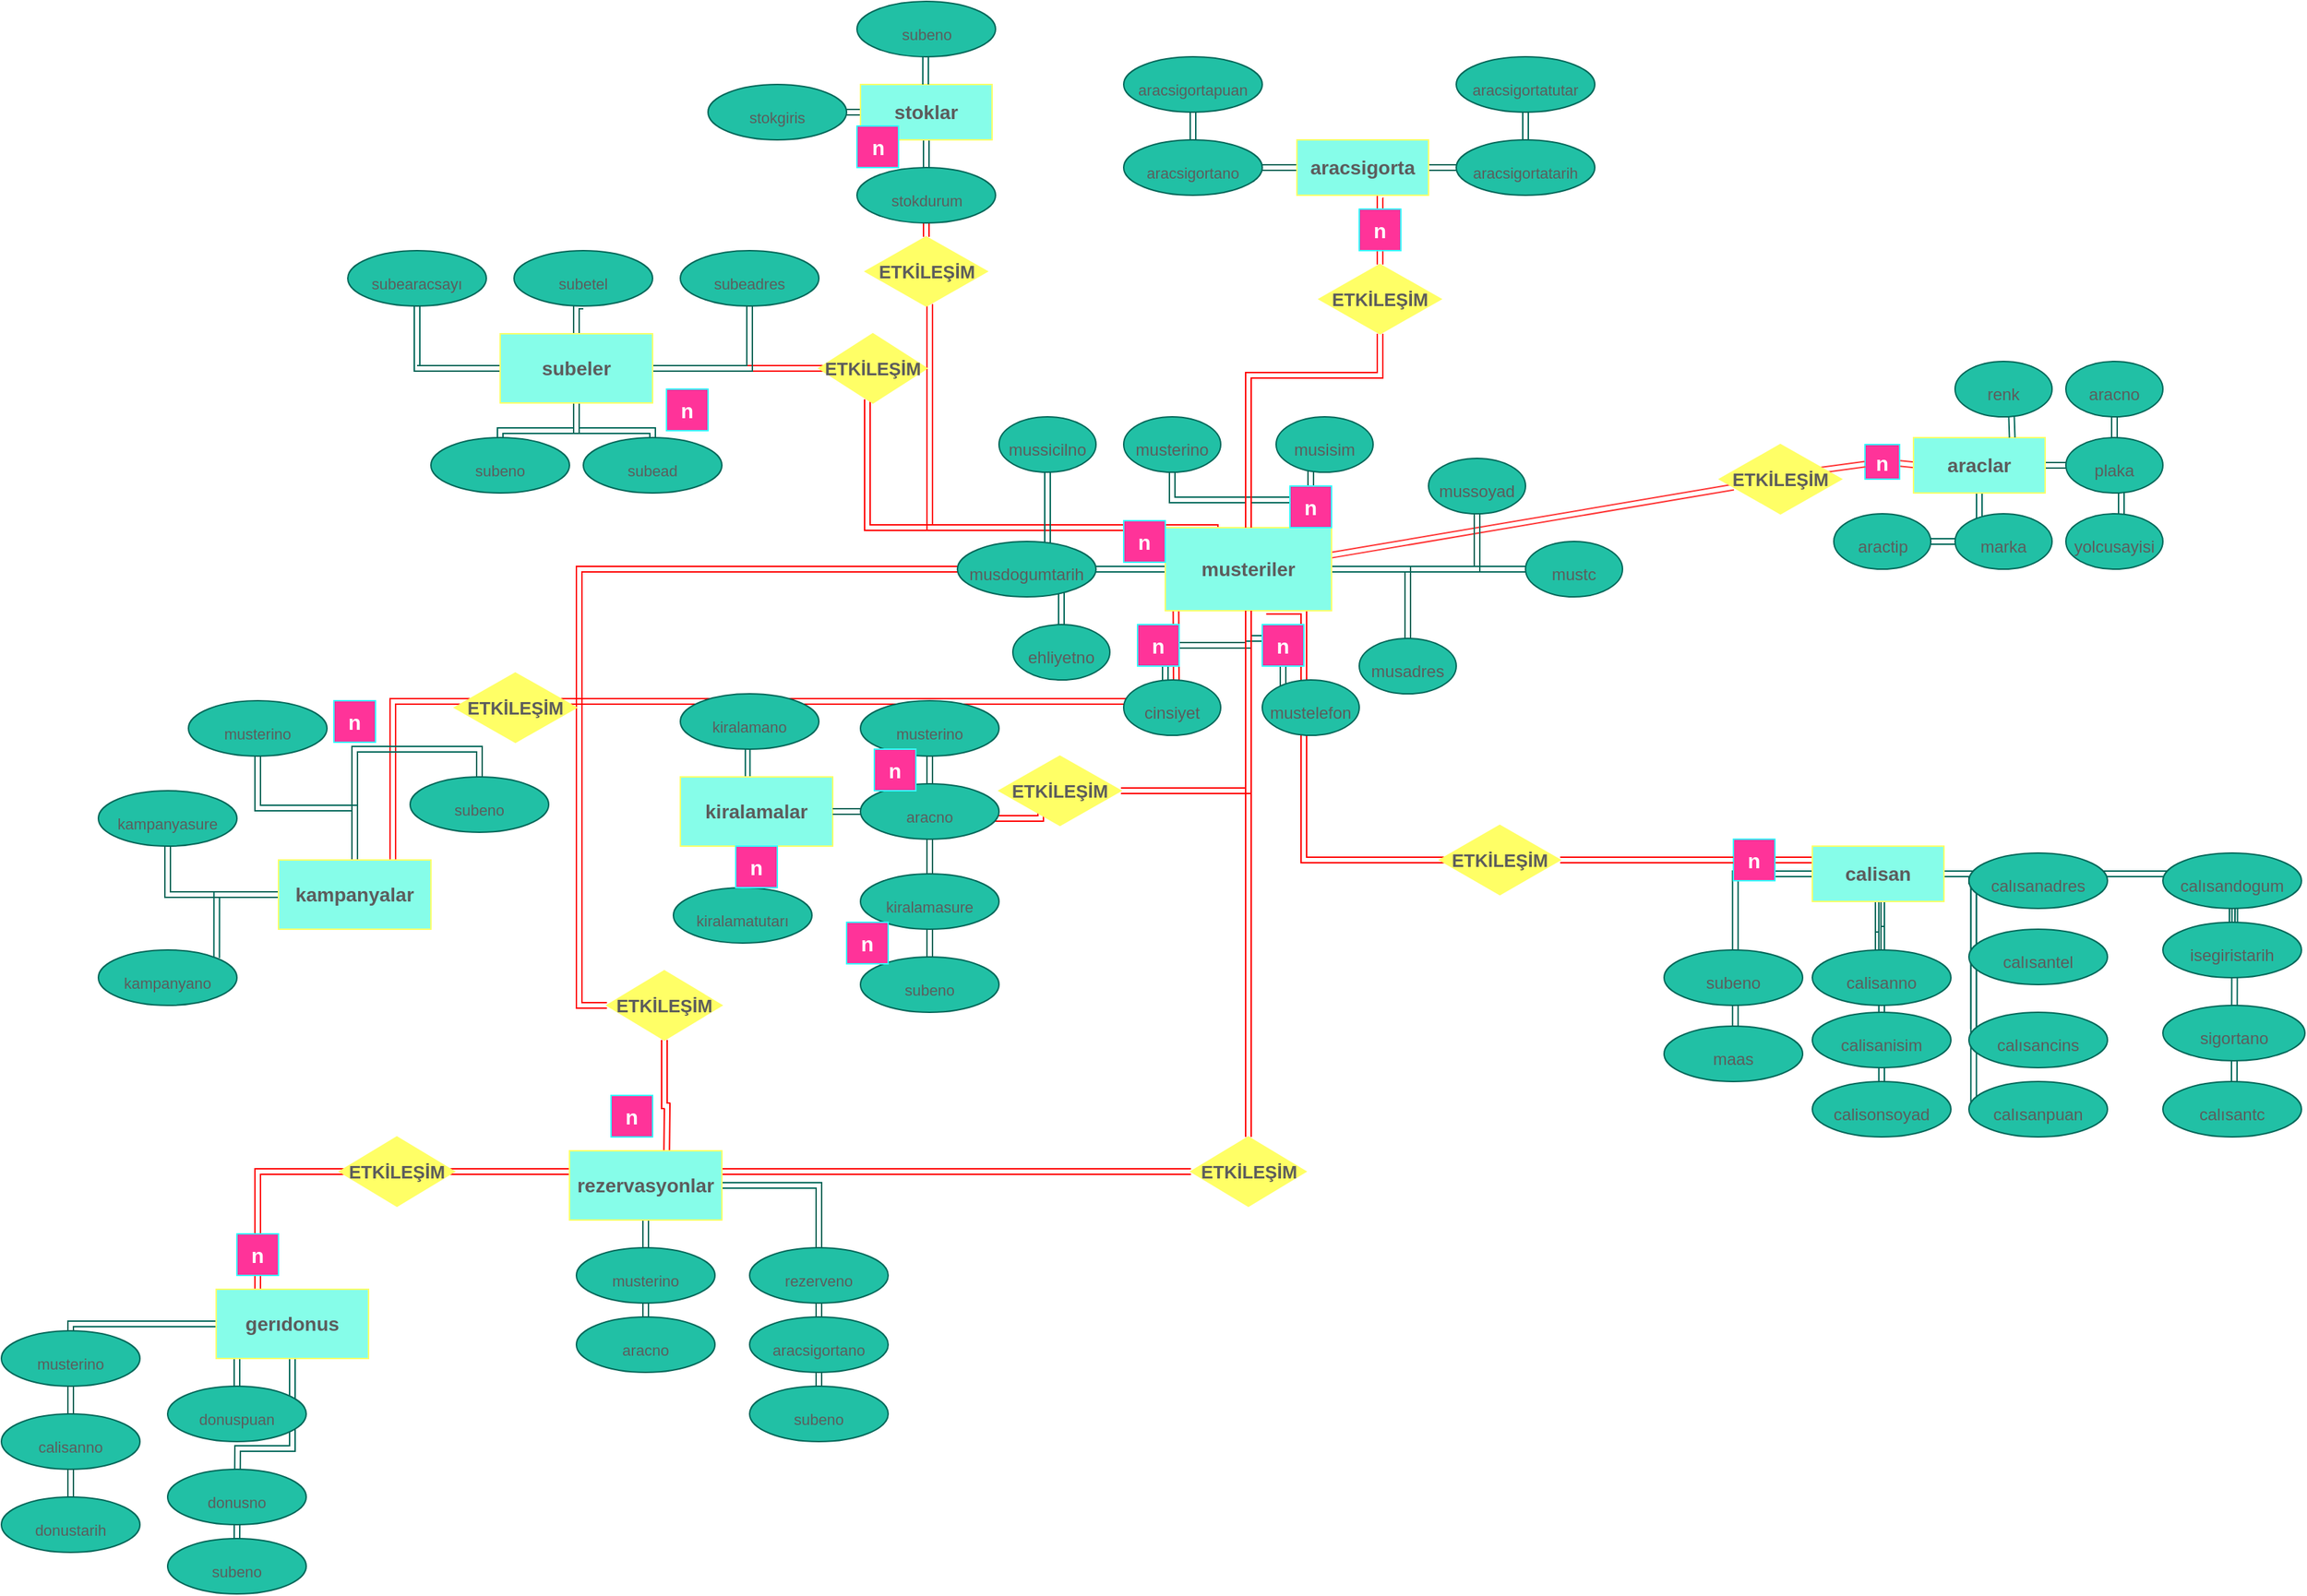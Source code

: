 <mxfile version="20.3.0" type="device"><diagram id="8PZ86fi_BkUCdUJjjxMd" name="Page-1"><mxGraphModel dx="2919" dy="1282" grid="1" gridSize="10" guides="1" tooltips="1" connect="1" arrows="1" fold="1" page="1" pageScale="1" pageWidth="827" pageHeight="1169" math="0" shadow="0"><root><mxCell id="0"/><mxCell id="1" parent="0"/><mxCell id="xwj62V5CQ8acSsLcLumV-26" style="edgeStyle=orthogonalEdgeStyle;shape=link;rounded=0;orthogonalLoop=1;jettySize=auto;html=1;entryX=0.034;entryY=0.374;entryDx=0;entryDy=0;entryPerimeter=0;strokeColor=#006658;fontSize=14;fontColor=#5C5C5C;fillColor=#21C0A5;" edge="1" parent="1" source="ys69FrQLr6JYeMYtnc8S-120"><mxGeometry relative="1" as="geometry"><mxPoint x="812" y="625.07" as="sourcePoint"/><mxPoint x="833.4" y="790" as="targetPoint"/><Array as="points"><mxPoint x="833" y="640"/></Array></mxGeometry></mxCell><mxCell id="xwj62V5CQ8acSsLcLumV-22" value="" style="edgeStyle=orthogonalEdgeStyle;shape=link;rounded=0;orthogonalLoop=1;jettySize=auto;html=1;strokeColor=#FF0000;fontSize=15;fontColor=#FFFFFF;fillColor=#21C0A5;startArrow=none;endArrow=none;" edge="1" parent="1" source="ys69FrQLr6JYeMYtnc8S-182" target="xwj62V5CQ8acSsLcLumV-21"><mxGeometry relative="1" as="geometry"><Array as="points"/><mxPoint x="252" y="50" as="sourcePoint"/><mxPoint x="446.95" y="390.03" as="targetPoint"/></mxGeometry></mxCell><mxCell id="xwj62V5CQ8acSsLcLumV-20" style="edgeStyle=orthogonalEdgeStyle;shape=link;rounded=0;orthogonalLoop=1;jettySize=auto;html=1;strokeColor=#006658;fontSize=14;fontColor=#5C5C5C;fillColor=#21C0A5;" edge="1" parent="1" source="ys69FrQLr6JYeMYtnc8S-271"><mxGeometry relative="1" as="geometry"><mxPoint x="-208" y="1040" as="sourcePoint"/><mxPoint x="-248" y="1120" as="targetPoint"/></mxGeometry></mxCell><mxCell id="xwj62V5CQ8acSsLcLumV-13" style="edgeStyle=orthogonalEdgeStyle;shape=link;rounded=0;orthogonalLoop=1;jettySize=auto;html=1;strokeColor=#FF0000;fontSize=14;fontColor=#5C5C5C;fillColor=#21C0A5;exitX=0.75;exitY=0;exitDx=0;exitDy=0;" edge="1" parent="1" source="ys69FrQLr6JYeMYtnc8S-249"><mxGeometry relative="1" as="geometry"><mxPoint x="-128" y="400" as="sourcePoint"/><mxPoint x="429.5" y="400" as="targetPoint"/></mxGeometry></mxCell><mxCell id="xwj62V5CQ8acSsLcLumV-12" value="" style="edgeStyle=orthogonalEdgeStyle;shape=link;rounded=0;orthogonalLoop=1;jettySize=auto;html=1;entryX=0;entryY=0.5;entryDx=0;entryDy=0;strokeColor=#FF0000;fontSize=15;fontColor=#FFFFFF;fillColor=#21C0A5;endArrow=none;" edge="1" parent="1" source="MqGU4g0MW_f0HB3LW8s8-1" target="ys69FrQLr6JYeMYtnc8S-337"><mxGeometry relative="1" as="geometry"><mxPoint x="422" y="420" as="sourcePoint"/><mxPoint x="62" y="855" as="targetPoint"/></mxGeometry></mxCell><mxCell id="xwj62V5CQ8acSsLcLumV-8" style="edgeStyle=orthogonalEdgeStyle;shape=link;rounded=0;orthogonalLoop=1;jettySize=auto;html=1;entryX=0;entryY=0.5;entryDx=0;entryDy=0;strokeColor=#FF0000;fontSize=15;fontColor=#FFFFFF;fillColor=#21C0A5;startArrow=none;" edge="1" parent="1" source="ys69FrQLr6JYeMYtnc8S-337"><mxGeometry relative="1" as="geometry"><mxPoint x="442" y="790" as="sourcePoint"/><mxPoint x="62" y="855" as="targetPoint"/></mxGeometry></mxCell><mxCell id="xwj62V5CQ8acSsLcLumV-6" style="edgeStyle=orthogonalEdgeStyle;shape=link;rounded=0;orthogonalLoop=1;jettySize=auto;html=1;strokeColor=#FF0000;fontSize=15;fontColor=#FFFFFF;fillColor=#21C0A5;startArrow=none;" edge="1" parent="1" source="xwj62V5CQ8acSsLcLumV-21"><mxGeometry relative="1" as="geometry"><Array as="points"><mxPoint x="252" y="390"/></Array><mxPoint x="541.998" y="169.996" as="sourcePoint"/><mxPoint x="446.95" y="390.03" as="targetPoint"/></mxGeometry></mxCell><mxCell id="xwj62V5CQ8acSsLcLumV-3" value="" style="edgeStyle=orthogonalEdgeStyle;rounded=0;orthogonalLoop=1;jettySize=auto;html=1;fontSize=10;strokeColor=#006658;endArrow=none;endFill=0;shape=link;fontColor=#5C5C5C;" edge="1" parent="1" source="MqGU4g0MW_f0HB3LW8s8-1" target="ys69FrQLr6JYeMYtnc8S-378"><mxGeometry relative="1" as="geometry"><mxPoint x="482.04" y="390" as="sourcePoint"/><mxPoint x="537" y="350" as="targetPoint"/></mxGeometry></mxCell><mxCell id="xwj62V5CQ8acSsLcLumV-2" value="" style="edgeStyle=orthogonalEdgeStyle;shape=link;rounded=0;orthogonalLoop=1;jettySize=auto;html=1;strokeColor=#FF0000;fontSize=14;fontColor=#5C5C5C;fillColor=#21C0A5;endArrow=none;entryX=0.3;entryY=0.025;entryDx=0;entryDy=0;entryPerimeter=0;exitX=0.607;exitY=1.007;exitDx=0;exitDy=0;exitPerimeter=0;" edge="1" parent="1" source="MqGU4g0MW_f0HB3LW8s8-1"><mxGeometry relative="1" as="geometry"><mxPoint x="401.5" y="540" as="sourcePoint"/><mxPoint x="652.5" y="631.5" as="targetPoint"/><Array as="points"><mxPoint x="522" y="450"/><mxPoint x="522" y="630"/><mxPoint x="653" y="630"/></Array></mxGeometry></mxCell><mxCell id="xwj62V5CQ8acSsLcLumV-1" value="" style="edgeStyle=orthogonalEdgeStyle;shape=link;rounded=0;orthogonalLoop=1;jettySize=auto;html=1;strokeColor=#FF0000;fontSize=14;fontColor=#5C5C5C;fillColor=#21C0A5;endArrow=none;entryX=0.3;entryY=0.025;entryDx=0;entryDy=0;entryPerimeter=0;" edge="1" parent="1" source="ys69FrQLr6JYeMYtnc8S-227" target="MqGU4g0MW_f0HB3LW8s8-1"><mxGeometry relative="1" as="geometry"><mxPoint x="292.0" y="390.0" as="sourcePoint"/><mxPoint x="432.0" y="390" as="targetPoint"/><Array as="points"><mxPoint x="207" y="390"/><mxPoint x="458" y="390"/></Array></mxGeometry></mxCell><mxCell id="YNLwY2w0yCpukRO7Zp_f-25" value="" style="edgeStyle=orthogonalEdgeStyle;shape=link;rounded=0;orthogonalLoop=1;jettySize=auto;html=1;strokeColor=#006658;fontSize=14;fontColor=#5C5C5C;fillColor=#21C0A5;entryX=0.614;entryY=0.033;entryDx=0;entryDy=0;entryPerimeter=0;width=3.333;endArrow=none;" parent="1" source="ys69FrQLr6JYeMYtnc8S-307" target="ys69FrQLr6JYeMYtnc8S-397" edge="1"><mxGeometry relative="1" as="geometry"><mxPoint x="127" y="620" as="sourcePoint"/><mxPoint x="128.4" y="651.32" as="targetPoint"/><Array as="points"/></mxGeometry></mxCell><mxCell id="YNLwY2w0yCpukRO7Zp_f-26" style="edgeStyle=orthogonalEdgeStyle;shape=link;rounded=0;orthogonalLoop=1;jettySize=auto;html=1;strokeColor=#FF0000;fontSize=15;fontColor=#FFFFFF;fillColor=#21C0A5;" parent="1" edge="1"><mxGeometry relative="1" as="geometry"><mxPoint x="222.04" y="594.99" as="sourcePoint"/><mxPoint x="332.11" y="589.99" as="targetPoint"/><Array as="points"><mxPoint x="222.11" y="599.99"/><mxPoint x="332.11" y="599.99"/></Array></mxGeometry></mxCell><mxCell id="YNLwY2w0yCpukRO7Zp_f-22" style="edgeStyle=orthogonalEdgeStyle;shape=link;rounded=0;orthogonalLoop=1;jettySize=auto;html=1;strokeColor=#006658;fontSize=14;fontColor=#5C5C5C;fillColor=#21C0A5;entryX=0.614;entryY=0.033;entryDx=0;entryDy=0;entryPerimeter=0;width=3.333;" parent="1" edge="1"><mxGeometry relative="1" as="geometry"><mxPoint x="120.6" y="543.68" as="sourcePoint"/><mxPoint x="122.0" y="575.0" as="targetPoint"/><Array as="points"><mxPoint x="120.6" y="574.68"/></Array></mxGeometry></mxCell><mxCell id="ys69FrQLr6JYeMYtnc8S-368" value="" style="edgeStyle=orthogonalEdgeStyle;shape=link;rounded=0;orthogonalLoop=1;jettySize=auto;html=1;entryX=0.5;entryY=0;entryDx=0;entryDy=0;strokeColor=#FF0000;fontSize=14;fontColor=#5C5C5C;fillColor=#21C0A5;endArrow=none;" parent="1" source="ys69FrQLr6JYeMYtnc8S-268" target="ys69FrQLr6JYeMYtnc8S-367" edge="1"><mxGeometry relative="1" as="geometry"><mxPoint x="-272.909" y="889.935" as="sourcePoint"/><mxPoint x="-208" y="940" as="targetPoint"/></mxGeometry></mxCell><mxCell id="ys69FrQLr6JYeMYtnc8S-61" value="" style="endArrow=none;html=1;rounded=0;strokeColor=#FF3333;fontSize=14;fontColor=#5C5C5C;fillColor=#21C0A5;shape=link;" parent="1" source="MqGU4g0MW_f0HB3LW8s8-1" target="ys69FrQLr6JYeMYtnc8S-59" edge="1"><mxGeometry width="50" height="50" relative="1" as="geometry"><mxPoint x="712" y="450" as="sourcePoint"/><mxPoint x="762" y="400" as="targetPoint"/><Array as="points"/></mxGeometry></mxCell><mxCell id="ys69FrQLr6JYeMYtnc8S-413" style="edgeStyle=orthogonalEdgeStyle;shape=link;rounded=0;orthogonalLoop=1;jettySize=auto;html=1;entryX=0.5;entryY=1;entryDx=0;entryDy=0;strokeColor=#FF0000;fontSize=15;fontColor=#FFFFFF;fillColor=#21C0A5;" parent="1" source="ys69FrQLr6JYeMYtnc8S-319" target="MqGU4g0MW_f0HB3LW8s8-1" edge="1"><mxGeometry relative="1" as="geometry"/></mxCell><mxCell id="ys69FrQLr6JYeMYtnc8S-386" value="" style="edgeStyle=orthogonalEdgeStyle;shape=link;rounded=0;orthogonalLoop=1;jettySize=auto;html=1;strokeColor=#FF0000;fontSize=14;fontColor=#5C5C5C;fillColor=#21C0A5;endArrow=none;" parent="1" source="ys69FrQLr6JYeMYtnc8S-203" edge="1"><mxGeometry relative="1" as="geometry"><mxPoint x="52" y="275.067" as="sourcePoint"/><mxPoint x="192" y="275" as="targetPoint"/><Array as="points"><mxPoint x="132" y="275"/><mxPoint x="132" y="275"/></Array></mxGeometry></mxCell><mxCell id="ys69FrQLr6JYeMYtnc8S-381" value="" style="edgeStyle=orthogonalEdgeStyle;shape=link;rounded=0;orthogonalLoop=1;jettySize=auto;html=1;entryX=0.571;entryY=0.25;entryDx=0;entryDy=0;entryPerimeter=0;strokeColor=#006658;fontSize=10;endArrow=none;endFill=0;fontColor=#5C5C5C;" parent="1" source="MqGU4g0MW_f0HB3LW8s8-1" target="ys69FrQLr6JYeMYtnc8S-380" edge="1"><mxGeometry relative="1" as="geometry"><mxPoint x="482" y="450" as="sourcePoint"/><mxPoint x="541.97" y="490" as="targetPoint"/></mxGeometry></mxCell><mxCell id="ys69FrQLr6JYeMYtnc8S-9" style="edgeStyle=orthogonalEdgeStyle;rounded=0;orthogonalLoop=1;jettySize=auto;html=1;fontSize=10;strokeColor=#006658;endArrow=none;endFill=0;shape=link;fontColor=#5C5C5C;startArrow=none;" parent="1" source="ys69FrQLr6JYeMYtnc8S-378" target="MqGU4g0MW_f0HB3LW8s8-4" edge="1"><mxGeometry relative="1" as="geometry"/></mxCell><mxCell id="ys69FrQLr6JYeMYtnc8S-11" style="edgeStyle=orthogonalEdgeStyle;rounded=0;orthogonalLoop=1;jettySize=auto;html=1;entryX=0;entryY=0.5;entryDx=0;entryDy=0;fontSize=10;endArrow=none;endFill=0;shape=link;strokeColor=#006658;fontColor=#5C5C5C;" parent="1" source="MqGU4g0MW_f0HB3LW8s8-1" target="MqGU4g0MW_f0HB3LW8s8-8" edge="1"><mxGeometry relative="1" as="geometry"/></mxCell><mxCell id="ys69FrQLr6JYeMYtnc8S-19" style="edgeStyle=orthogonalEdgeStyle;rounded=0;orthogonalLoop=1;jettySize=auto;html=1;entryX=0.5;entryY=1;entryDx=0;entryDy=0;fontSize=10;endArrow=none;endFill=0;shape=link;strokeColor=#006658;fontColor=#5C5C5C;" parent="1" source="MqGU4g0MW_f0HB3LW8s8-1" target="MqGU4g0MW_f0HB3LW8s8-2" edge="1"><mxGeometry relative="1" as="geometry"/></mxCell><mxCell id="ys69FrQLr6JYeMYtnc8S-25" style="edgeStyle=orthogonalEdgeStyle;shape=link;rounded=0;orthogonalLoop=1;jettySize=auto;html=1;strokeColor=#006658;fontSize=10;endArrow=none;endFill=0;fontColor=#5C5C5C;" parent="1" source="MqGU4g0MW_f0HB3LW8s8-1" edge="1"><mxGeometry relative="1" as="geometry"><mxPoint x="482" y="520" as="targetPoint"/></mxGeometry></mxCell><mxCell id="ys69FrQLr6JYeMYtnc8S-29" style="edgeStyle=orthogonalEdgeStyle;shape=link;rounded=0;orthogonalLoop=1;jettySize=auto;html=1;entryX=0.429;entryY=0.25;entryDx=0;entryDy=0;entryPerimeter=0;strokeColor=#006658;fontSize=10;endArrow=none;endFill=0;fontColor=#5C5C5C;" parent="1" source="MqGU4g0MW_f0HB3LW8s8-1" target="MqGU4g0MW_f0HB3LW8s8-13" edge="1"><mxGeometry relative="1" as="geometry"/></mxCell><mxCell id="ys69FrQLr6JYeMYtnc8S-30" style="edgeStyle=orthogonalEdgeStyle;shape=link;rounded=0;orthogonalLoop=1;jettySize=auto;html=1;entryX=0.571;entryY=0.25;entryDx=0;entryDy=0;entryPerimeter=0;strokeColor=#006658;fontSize=10;endArrow=none;endFill=0;fontColor=#5C5C5C;startArrow=none;" parent="1" source="ys69FrQLr6JYeMYtnc8S-380" target="MqGU4g0MW_f0HB3LW8s8-14" edge="1"><mxGeometry relative="1" as="geometry"/></mxCell><mxCell id="ys69FrQLr6JYeMYtnc8S-31" style="edgeStyle=orthogonalEdgeStyle;shape=link;rounded=0;orthogonalLoop=1;jettySize=auto;html=1;entryX=1;entryY=0.5;entryDx=0;entryDy=0;strokeColor=#006658;fontSize=10;endArrow=none;endFill=0;fontColor=#5C5C5C;" parent="1" source="MqGU4g0MW_f0HB3LW8s8-1" target="MqGU4g0MW_f0HB3LW8s8-7" edge="1"><mxGeometry relative="1" as="geometry"/></mxCell><mxCell id="ys69FrQLr6JYeMYtnc8S-32" style="edgeStyle=orthogonalEdgeStyle;shape=link;rounded=0;orthogonalLoop=1;jettySize=auto;html=1;entryX=0.5;entryY=1;entryDx=0;entryDy=0;strokeColor=#006658;fontSize=10;endArrow=none;endFill=0;fontColor=#5C5C5C;" parent="1" source="MqGU4g0MW_f0HB3LW8s8-1" target="MqGU4g0MW_f0HB3LW8s8-5" edge="1"><mxGeometry relative="1" as="geometry"/></mxCell><mxCell id="ys69FrQLr6JYeMYtnc8S-33" style="edgeStyle=orthogonalEdgeStyle;shape=link;rounded=0;orthogonalLoop=1;jettySize=auto;html=1;strokeColor=#006658;fontSize=10;endArrow=none;endFill=0;fontColor=#5C5C5C;" parent="1" source="MqGU4g0MW_f0HB3LW8s8-1" target="MqGU4g0MW_f0HB3LW8s8-12" edge="1"><mxGeometry relative="1" as="geometry"/></mxCell><mxCell id="ys69FrQLr6JYeMYtnc8S-34" style="edgeStyle=orthogonalEdgeStyle;shape=link;rounded=0;orthogonalLoop=1;jettySize=auto;html=1;entryX=0.5;entryY=1;entryDx=0;entryDy=0;strokeColor=#006658;fontSize=10;endArrow=none;endFill=0;fontColor=#5C5C5C;" parent="1" source="MqGU4g0MW_f0HB3LW8s8-1" target="MqGU4g0MW_f0HB3LW8s8-6" edge="1"><mxGeometry relative="1" as="geometry"/></mxCell><mxCell id="ys69FrQLr6JYeMYtnc8S-35" style="edgeStyle=orthogonalEdgeStyle;shape=link;rounded=0;orthogonalLoop=1;jettySize=auto;html=1;entryX=0.5;entryY=0;entryDx=0;entryDy=0;strokeColor=#006658;fontSize=10;endArrow=none;endFill=0;fontColor=#5C5C5C;" parent="1" source="MqGU4g0MW_f0HB3LW8s8-1" target="MqGU4g0MW_f0HB3LW8s8-10" edge="1"><mxGeometry relative="1" as="geometry"/></mxCell><mxCell id="MqGU4g0MW_f0HB3LW8s8-1" value="&lt;span style=&quot;font-size: 14px;&quot;&gt;&lt;b&gt;musteriler&lt;/b&gt;&lt;/span&gt;" style="rounded=0;whiteSpace=wrap;html=1;strokeColor=#FFFF66;fontColor=#5C5C5C;fillColor=#86FDE9;" parent="1" vertex="1"><mxGeometry x="422" y="390" width="120" height="60" as="geometry"/></mxCell><mxCell id="MqGU4g0MW_f0HB3LW8s8-2" value="&lt;div style=&quot;text-align: justify;&quot;&gt;&lt;span style=&quot;font-size: 12px; background-color: initial;&quot;&gt;musterino&lt;/span&gt;&lt;/div&gt;" style="ellipse;whiteSpace=wrap;html=1;strokeColor=#006658;fontSize=24;fontColor=#5C5C5C;fillColor=#21C0A5;" parent="1" vertex="1"><mxGeometry x="392" y="310" width="70" height="40" as="geometry"/></mxCell><mxCell id="MqGU4g0MW_f0HB3LW8s8-4" value="&lt;div style=&quot;text-align: justify;&quot;&gt;&lt;span style=&quot;font-size: 12px; background-color: initial;&quot;&gt;musisim&lt;/span&gt;&lt;/div&gt;" style="ellipse;whiteSpace=wrap;html=1;strokeColor=#006658;fontSize=24;fontColor=#5C5C5C;fillColor=#21C0A5;" parent="1" vertex="1"><mxGeometry x="502" y="310" width="70" height="40" as="geometry"/></mxCell><mxCell id="MqGU4g0MW_f0HB3LW8s8-5" value="&lt;div style=&quot;text-align: justify;&quot;&gt;&lt;span style=&quot;font-size: 12px; background-color: initial;&quot;&gt;mussicilno&lt;/span&gt;&lt;/div&gt;" style="ellipse;whiteSpace=wrap;html=1;strokeColor=#006658;fontSize=24;fontColor=#5C5C5C;fillColor=#21C0A5;" parent="1" vertex="1"><mxGeometry x="302" y="310" width="70" height="40" as="geometry"/></mxCell><mxCell id="MqGU4g0MW_f0HB3LW8s8-6" value="&lt;div style=&quot;text-align: justify;&quot;&gt;&lt;span style=&quot;font-size: 12px; background-color: initial;&quot;&gt;mussoyad&lt;/span&gt;&lt;/div&gt;" style="ellipse;whiteSpace=wrap;html=1;strokeColor=#006658;fontSize=24;fontColor=#5C5C5C;fillColor=#21C0A5;" parent="1" vertex="1"><mxGeometry x="612" y="340" width="70" height="40" as="geometry"/></mxCell><mxCell id="MqGU4g0MW_f0HB3LW8s8-7" value="&lt;div style=&quot;text-align: justify;&quot;&gt;&lt;span style=&quot;font-size: 12px; background-color: initial;&quot;&gt;musdogumtarih&lt;/span&gt;&lt;/div&gt;" style="ellipse;whiteSpace=wrap;html=1;strokeColor=#006658;fontSize=24;fontColor=#5C5C5C;fillColor=#21C0A5;" parent="1" vertex="1"><mxGeometry x="272" y="400" width="100" height="40" as="geometry"/></mxCell><mxCell id="MqGU4g0MW_f0HB3LW8s8-8" value="&lt;div style=&quot;text-align: justify;&quot;&gt;&lt;span style=&quot;font-size: 12px;&quot;&gt;mustc&lt;/span&gt;&lt;/div&gt;" style="ellipse;whiteSpace=wrap;html=1;strokeColor=#006658;fontSize=24;fontColor=#5C5C5C;fillColor=#21C0A5;" parent="1" vertex="1"><mxGeometry x="682" y="400" width="70" height="40" as="geometry"/></mxCell><mxCell id="MqGU4g0MW_f0HB3LW8s8-10" value="&lt;div style=&quot;text-align: justify;&quot;&gt;&lt;span style=&quot;font-size: 12px; background-color: initial;&quot;&gt;musadres&lt;/span&gt;&lt;/div&gt;" style="ellipse;whiteSpace=wrap;html=1;strokeColor=#006658;fontSize=24;fontColor=#5C5C5C;fillColor=#21C0A5;" parent="1" vertex="1"><mxGeometry x="562" y="470" width="70" height="40" as="geometry"/></mxCell><mxCell id="MqGU4g0MW_f0HB3LW8s8-12" value="&lt;font style=&quot;font-size: 12px;&quot;&gt;ehliyetno&lt;/font&gt;" style="ellipse;whiteSpace=wrap;html=1;strokeColor=#006658;fontSize=24;fontColor=#5C5C5C;fillColor=#21C0A5;" parent="1" vertex="1"><mxGeometry x="312" y="460" width="70" height="40" as="geometry"/></mxCell><mxCell id="MqGU4g0MW_f0HB3LW8s8-13" value="&lt;font style=&quot;font-size: 12px;&quot;&gt;cinsiyet&lt;/font&gt;&lt;span style=&quot;color: rgba(0, 0, 0, 0); font-family: monospace; font-size: 0px; text-align: start;&quot;&gt;%3CmxGraphModel%3E%3Croot%3E%3CmxCell%20id%3D%220%22%2F%3E%3CmxCell%20id%3D%221%22%20parent%3D%220%22%2F%3E%3CmxCell%20id%3D%222%22%20value%3D%22%26lt%3Bfont%20style%3D%26quot%3Bfont-size%3A%2012px%3B%26quot%3B%26gt%3Buser_badge%26lt%3B%2Ffont%26gt%3B%22%20style%3D%22ellipse%3BwhiteSpace%3Dwrap%3Bhtml%3D1%3BstrokeColor%3D%23006658%3BfontSize%3D24%3BfontColor%3D%235C5C5C%3BfillColor%3D%2321C0A5%3B%22%20vertex%3D%221%22%20parent%3D%221%22%3E%3CmxGeometry%20x%3D%22510%22%20y%3D%22250%22%20width%3D%2270%22%20height%3D%2240%22%20as%3D%22geometry%22%2F%3E%3C%2FmxCell%3E%3C%2Froot%3E%3C%2FmxGraphModel%3E&lt;/span&gt;" style="ellipse;whiteSpace=wrap;html=1;strokeColor=#006658;fontSize=24;fontColor=#5C5C5C;fillColor=#21C0A5;" parent="1" vertex="1"><mxGeometry x="392" y="500" width="70" height="40" as="geometry"/></mxCell><mxCell id="MqGU4g0MW_f0HB3LW8s8-14" value="&lt;font style=&quot;font-size: 12px;&quot;&gt;mustelefon&lt;/font&gt;" style="ellipse;whiteSpace=wrap;html=1;strokeColor=#006658;fontSize=24;fontColor=#5C5C5C;fillColor=#21C0A5;" parent="1" vertex="1"><mxGeometry x="492" y="500" width="70" height="40" as="geometry"/></mxCell><mxCell id="ys69FrQLr6JYeMYtnc8S-62" value="" style="endArrow=none;html=1;rounded=0;strokeColor=#FF3333;fontSize=14;fontColor=#5C5C5C;fillColor=#21C0A5;shape=link;startArrow=none;" parent="1" source="ys69FrQLr6JYeMYtnc8S-375" edge="1"><mxGeometry width="50" height="50" relative="1" as="geometry"><mxPoint x="882" y="345.18" as="sourcePoint"/><mxPoint x="962" y="344.62" as="targetPoint"/><Array as="points"/></mxGeometry></mxCell><mxCell id="ys69FrQLr6JYeMYtnc8S-72" style="edgeStyle=orthogonalEdgeStyle;shape=link;rounded=0;orthogonalLoop=1;jettySize=auto;html=1;strokeColor=#006658;fontSize=14;fontColor=#5C5C5C;fillColor=#21C0A5;" parent="1" source="ys69FrQLr6JYeMYtnc8S-63" target="ys69FrQLr6JYeMYtnc8S-68" edge="1"><mxGeometry relative="1" as="geometry"/></mxCell><mxCell id="ys69FrQLr6JYeMYtnc8S-74" value="" style="edgeStyle=orthogonalEdgeStyle;shape=link;rounded=0;orthogonalLoop=1;jettySize=auto;html=1;strokeColor=#006658;fontSize=14;fontColor=#5C5C5C;fillColor=#21C0A5;" parent="1" source="ys69FrQLr6JYeMYtnc8S-63" target="ys69FrQLr6JYeMYtnc8S-67" edge="1"><mxGeometry relative="1" as="geometry"/></mxCell><mxCell id="ys69FrQLr6JYeMYtnc8S-77" style="edgeStyle=orthogonalEdgeStyle;shape=link;rounded=0;orthogonalLoop=1;jettySize=auto;html=1;entryX=0;entryY=0.5;entryDx=0;entryDy=0;strokeColor=#006658;fontSize=14;fontColor=#5C5C5C;fillColor=#21C0A5;" parent="1" source="ys69FrQLr6JYeMYtnc8S-63" target="ys69FrQLr6JYeMYtnc8S-66" edge="1"><mxGeometry relative="1" as="geometry"><Array as="points"><mxPoint x="1112" y="345"/><mxPoint x="1112" y="400"/></Array></mxGeometry></mxCell><mxCell id="ys69FrQLr6JYeMYtnc8S-78" style="edgeStyle=orthogonalEdgeStyle;shape=link;rounded=0;orthogonalLoop=1;jettySize=auto;html=1;entryX=1;entryY=0.5;entryDx=0;entryDy=0;strokeColor=#006658;fontSize=14;fontColor=#5C5C5C;fillColor=#21C0A5;" parent="1" source="ys69FrQLr6JYeMYtnc8S-63" target="ys69FrQLr6JYeMYtnc8S-71" edge="1"><mxGeometry relative="1" as="geometry"/></mxCell><mxCell id="7vUe6tP1MN3WN2HNXrOe-2" style="edgeStyle=orthogonalEdgeStyle;rounded=0;orthogonalLoop=1;jettySize=auto;html=1;shape=link;strokeColor=#006658;" parent="1" source="ys69FrQLr6JYeMYtnc8S-63" target="7vUe6tP1MN3WN2HNXrOe-1" edge="1"><mxGeometry relative="1" as="geometry"/></mxCell><mxCell id="ys69FrQLr6JYeMYtnc8S-63" value="&lt;span style=&quot;font-size: 14px;&quot;&gt;&lt;b&gt;araclar&lt;/b&gt;&lt;/span&gt;" style="rounded=0;whiteSpace=wrap;html=1;strokeColor=#FFFF66;fontColor=#5C5C5C;fillColor=#86FDE9;" parent="1" vertex="1"><mxGeometry x="962" y="325" width="95" height="40" as="geometry"/></mxCell><mxCell id="ys69FrQLr6JYeMYtnc8S-66" value="&lt;div style=&quot;text-align: justify;&quot;&gt;&lt;span style=&quot;font-size: 12px;&quot;&gt;yolcusayisi&lt;/span&gt;&lt;/div&gt;" style="ellipse;whiteSpace=wrap;html=1;strokeColor=#006658;fontSize=24;fontColor=#5C5C5C;fillColor=#21C0A5;" parent="1" vertex="1"><mxGeometry x="1072" y="380" width="70" height="40" as="geometry"/></mxCell><mxCell id="ys69FrQLr6JYeMYtnc8S-67" value="&lt;div style=&quot;text-align: justify;&quot;&gt;&lt;span style=&quot;font-size: 12px;&quot;&gt;plaka&lt;/span&gt;&lt;/div&gt;" style="ellipse;whiteSpace=wrap;html=1;strokeColor=#006658;fontSize=24;fontColor=#5C5C5C;fillColor=#21C0A5;" parent="1" vertex="1"><mxGeometry x="1072" y="325" width="70" height="40" as="geometry"/></mxCell><mxCell id="ys69FrQLr6JYeMYtnc8S-68" value="&lt;div style=&quot;text-align: justify;&quot;&gt;&lt;span style=&quot;font-size: 12px;&quot;&gt;marka&lt;/span&gt;&lt;/div&gt;" style="ellipse;whiteSpace=wrap;html=1;strokeColor=#006658;fontSize=24;fontColor=#5C5C5C;fillColor=#21C0A5;" parent="1" vertex="1"><mxGeometry x="992" y="380" width="70" height="40" as="geometry"/></mxCell><mxCell id="ys69FrQLr6JYeMYtnc8S-71" value="&lt;div style=&quot;text-align: justify;&quot;&gt;&lt;span style=&quot;font-size: 12px;&quot;&gt;aractip&lt;/span&gt;&lt;/div&gt;" style="ellipse;whiteSpace=wrap;html=1;strokeColor=#006658;fontSize=24;fontColor=#5C5C5C;fillColor=#21C0A5;" parent="1" vertex="1"><mxGeometry x="904.5" y="380" width="70" height="40" as="geometry"/></mxCell><mxCell id="ys69FrQLr6JYeMYtnc8S-138" style="edgeStyle=orthogonalEdgeStyle;shape=link;rounded=0;orthogonalLoop=1;jettySize=auto;html=1;strokeColor=#006658;fontSize=14;fontColor=#5C5C5C;fillColor=#21C0A5;" parent="1" source="ys69FrQLr6JYeMYtnc8S-120" edge="1"><mxGeometry relative="1" as="geometry"><mxPoint x="1192" y="680" as="targetPoint"/></mxGeometry></mxCell><mxCell id="ys69FrQLr6JYeMYtnc8S-139" style="edgeStyle=orthogonalEdgeStyle;shape=link;rounded=0;orthogonalLoop=1;jettySize=auto;html=1;strokeColor=#006658;fontSize=14;fontColor=#5C5C5C;fillColor=#21C0A5;" parent="1" source="ys69FrQLr6JYeMYtnc8S-120" target="ys69FrQLr6JYeMYtnc8S-134" edge="1"><mxGeometry relative="1" as="geometry"/></mxCell><mxCell id="ys69FrQLr6JYeMYtnc8S-141" style="edgeStyle=orthogonalEdgeStyle;shape=link;rounded=0;orthogonalLoop=1;jettySize=auto;html=1;strokeColor=#006658;fontSize=14;fontColor=#5C5C5C;fillColor=#21C0A5;" parent="1" source="ys69FrQLr6JYeMYtnc8S-120" target="ys69FrQLr6JYeMYtnc8S-124" edge="1"><mxGeometry relative="1" as="geometry"/></mxCell><mxCell id="ys69FrQLr6JYeMYtnc8S-142" style="edgeStyle=orthogonalEdgeStyle;shape=link;rounded=0;orthogonalLoop=1;jettySize=auto;html=1;strokeColor=#006658;fontSize=14;fontColor=#5C5C5C;fillColor=#21C0A5;" parent="1" source="ys69FrQLr6JYeMYtnc8S-120" target="ys69FrQLr6JYeMYtnc8S-125" edge="1"><mxGeometry relative="1" as="geometry"/></mxCell><mxCell id="ys69FrQLr6JYeMYtnc8S-143" style="edgeStyle=orthogonalEdgeStyle;shape=link;rounded=0;orthogonalLoop=1;jettySize=auto;html=1;entryX=0.5;entryY=0;entryDx=0;entryDy=0;strokeColor=#006658;fontSize=14;fontColor=#5C5C5C;fillColor=#21C0A5;startArrow=none;" parent="1" source="ys69FrQLr6JYeMYtnc8S-387" target="ys69FrQLr6JYeMYtnc8S-126" edge="1"><mxGeometry relative="1" as="geometry"/></mxCell><mxCell id="ys69FrQLr6JYeMYtnc8S-145" style="edgeStyle=orthogonalEdgeStyle;shape=link;rounded=0;orthogonalLoop=1;jettySize=auto;html=1;entryX=0.034;entryY=0.3;entryDx=0;entryDy=0;entryPerimeter=0;strokeColor=#006658;fontSize=14;fontColor=#5C5C5C;fillColor=#21C0A5;" parent="1" source="ys69FrQLr6JYeMYtnc8S-120" target="ys69FrQLr6JYeMYtnc8S-127" edge="1"><mxGeometry relative="1" as="geometry"/></mxCell><mxCell id="ys69FrQLr6JYeMYtnc8S-146" style="edgeStyle=orthogonalEdgeStyle;shape=link;rounded=0;orthogonalLoop=1;jettySize=auto;html=1;entryX=0.034;entryY=0.374;entryDx=0;entryDy=0;entryPerimeter=0;strokeColor=#006658;fontSize=14;fontColor=#5C5C5C;fillColor=#21C0A5;" parent="1" source="ys69FrQLr6JYeMYtnc8S-120" target="ys69FrQLr6JYeMYtnc8S-128" edge="1"><mxGeometry relative="1" as="geometry"/></mxCell><mxCell id="ys69FrQLr6JYeMYtnc8S-123" value="&lt;div style=&quot;text-align: justify;&quot;&gt;&lt;span style=&quot;font-size: 12px;&quot;&gt;calısantel&lt;/span&gt;&lt;/div&gt;" style="ellipse;whiteSpace=wrap;html=1;strokeColor=#006658;fontSize=24;fontColor=#5C5C5C;fillColor=#21C0A5;" parent="1" vertex="1"><mxGeometry x="1002" y="680" width="100" height="40" as="geometry"/></mxCell><mxCell id="ys69FrQLr6JYeMYtnc8S-124" value="&lt;div style=&quot;text-align: justify;&quot;&gt;&lt;span style=&quot;font-size: 12px;&quot;&gt;calisanno&lt;/span&gt;&lt;/div&gt;" style="ellipse;whiteSpace=wrap;html=1;strokeColor=#006658;fontSize=24;fontColor=#5C5C5C;fillColor=#21C0A5;" parent="1" vertex="1"><mxGeometry x="889" y="695" width="100" height="40" as="geometry"/></mxCell><mxCell id="ys69FrQLr6JYeMYtnc8S-125" value="&lt;div style=&quot;text-align: justify;&quot;&gt;&lt;span style=&quot;font-size: 12px;&quot;&gt;calisanisim&lt;/span&gt;&lt;/div&gt;" style="ellipse;whiteSpace=wrap;html=1;strokeColor=#006658;fontSize=24;fontColor=#5C5C5C;fillColor=#21C0A5;" parent="1" vertex="1"><mxGeometry x="889" y="740" width="100" height="40" as="geometry"/></mxCell><mxCell id="ys69FrQLr6JYeMYtnc8S-126" value="&lt;div style=&quot;text-align: justify;&quot;&gt;&lt;span style=&quot;font-size: 12px;&quot;&gt;calisonsoyad&lt;/span&gt;&lt;/div&gt;" style="ellipse;whiteSpace=wrap;html=1;strokeColor=#006658;fontSize=24;fontColor=#5C5C5C;fillColor=#21C0A5;" parent="1" vertex="1"><mxGeometry x="889" y="790" width="100" height="40" as="geometry"/></mxCell><mxCell id="ys69FrQLr6JYeMYtnc8S-127" value="&lt;div style=&quot;text-align: justify;&quot;&gt;&lt;span style=&quot;font-size: 12px;&quot;&gt;calısancins&lt;/span&gt;&lt;/div&gt;" style="ellipse;whiteSpace=wrap;html=1;strokeColor=#006658;fontSize=24;fontColor=#5C5C5C;fillColor=#21C0A5;" parent="1" vertex="1"><mxGeometry x="1002" y="740" width="100" height="40" as="geometry"/></mxCell><mxCell id="ys69FrQLr6JYeMYtnc8S-128" value="&lt;div style=&quot;text-align: justify;&quot;&gt;&lt;span style=&quot;font-size: 12px;&quot;&gt;calısanpuan&lt;/span&gt;&lt;/div&gt;" style="ellipse;whiteSpace=wrap;html=1;strokeColor=#006658;fontSize=24;fontColor=#5C5C5C;fillColor=#21C0A5;" parent="1" vertex="1"><mxGeometry x="1002" y="790" width="100" height="40" as="geometry"/></mxCell><mxCell id="ys69FrQLr6JYeMYtnc8S-162" style="edgeStyle=orthogonalEdgeStyle;shape=link;rounded=0;orthogonalLoop=1;jettySize=auto;html=1;exitX=0.5;exitY=1;exitDx=0;exitDy=0;strokeColor=#FF0000;fontSize=14;fontColor=#5C5C5C;fillColor=#21C0A5;" parent="1" edge="1"><mxGeometry relative="1" as="geometry"><mxPoint x="382" y="190" as="sourcePoint"/><mxPoint x="382" y="190" as="targetPoint"/></mxGeometry></mxCell><mxCell id="ys69FrQLr6JYeMYtnc8S-175" style="edgeStyle=orthogonalEdgeStyle;shape=link;rounded=0;orthogonalLoop=1;jettySize=auto;html=1;strokeColor=#006658;fontSize=14;fontColor=#5C5C5C;fillColor=#21C0A5;" parent="1" source="ys69FrQLr6JYeMYtnc8S-169" target="ys69FrQLr6JYeMYtnc8S-171" edge="1"><mxGeometry relative="1" as="geometry"/></mxCell><mxCell id="ys69FrQLr6JYeMYtnc8S-176" style="edgeStyle=orthogonalEdgeStyle;shape=link;rounded=0;orthogonalLoop=1;jettySize=auto;html=1;entryX=0.92;entryY=0.753;entryDx=0;entryDy=0;entryPerimeter=0;strokeColor=#006658;fontSize=14;fontColor=#5C5C5C;fillColor=#21C0A5;" parent="1" source="ys69FrQLr6JYeMYtnc8S-169" target="ys69FrQLr6JYeMYtnc8S-173" edge="1"><mxGeometry relative="1" as="geometry"><Array as="points"><mxPoint x="484" y="130"/></Array></mxGeometry></mxCell><mxCell id="ys69FrQLr6JYeMYtnc8S-178" style="edgeStyle=orthogonalEdgeStyle;shape=link;rounded=0;orthogonalLoop=1;jettySize=auto;html=1;strokeColor=#006658;fontSize=14;fontColor=#5C5C5C;fillColor=#21C0A5;" parent="1" source="ys69FrQLr6JYeMYtnc8S-169" target="ys69FrQLr6JYeMYtnc8S-172" edge="1"><mxGeometry relative="1" as="geometry"/></mxCell><mxCell id="ys69FrQLr6JYeMYtnc8S-171" value="&lt;div style=&quot;text-align: justify;&quot;&gt;&lt;font style=&quot;font-size: 11px;&quot;&gt;aracsigortatutar&lt;/font&gt;&lt;/div&gt;" style="ellipse;whiteSpace=wrap;html=1;strokeColor=#006658;fontSize=24;fontColor=#5C5C5C;fillColor=#21C0A5;" parent="1" vertex="1"><mxGeometry x="632" y="50" width="100" height="40" as="geometry"/></mxCell><mxCell id="ys69FrQLr6JYeMYtnc8S-172" value="&lt;div style=&quot;text-align: justify;&quot;&gt;&lt;font style=&quot;font-size: 11px;&quot;&gt;aracsigortapuan&lt;/font&gt;&lt;/div&gt;" style="ellipse;whiteSpace=wrap;html=1;strokeColor=#006658;fontSize=24;fontColor=#5C5C5C;fillColor=#21C0A5;" parent="1" vertex="1"><mxGeometry x="392" y="50" width="100" height="40" as="geometry"/></mxCell><mxCell id="ys69FrQLr6JYeMYtnc8S-173" value="&lt;div style=&quot;text-align: justify;&quot;&gt;&lt;font style=&quot;font-size: 11px;&quot;&gt;aracsigortano&lt;/font&gt;&lt;/div&gt;" style="ellipse;whiteSpace=wrap;html=1;strokeColor=#006658;fontSize=24;fontColor=#5C5C5C;fillColor=#21C0A5;" parent="1" vertex="1"><mxGeometry x="392" y="110" width="100" height="40" as="geometry"/></mxCell><mxCell id="ys69FrQLr6JYeMYtnc8S-190" style="edgeStyle=orthogonalEdgeStyle;shape=link;rounded=0;orthogonalLoop=1;jettySize=auto;html=1;strokeColor=#006658;fontSize=14;fontColor=#5C5C5C;fillColor=#21C0A5;" parent="1" source="ys69FrQLr6JYeMYtnc8S-182" target="ys69FrQLr6JYeMYtnc8S-185" edge="1"><mxGeometry relative="1" as="geometry"/></mxCell><mxCell id="ys69FrQLr6JYeMYtnc8S-191" style="edgeStyle=orthogonalEdgeStyle;shape=link;rounded=0;orthogonalLoop=1;jettySize=auto;html=1;strokeColor=#006658;fontSize=14;fontColor=#5C5C5C;fillColor=#21C0A5;" parent="1" source="ys69FrQLr6JYeMYtnc8S-182" target="ys69FrQLr6JYeMYtnc8S-187" edge="1"><mxGeometry relative="1" as="geometry"/></mxCell><mxCell id="ys69FrQLr6JYeMYtnc8S-182" value="&lt;b&gt;&lt;font style=&quot;font-size: 14px;&quot;&gt;stoklar&lt;/font&gt;&lt;/b&gt;" style="rounded=0;whiteSpace=wrap;html=1;strokeColor=#FFFF66;fontColor=#5C5C5C;fillColor=#86FDE9;" parent="1" vertex="1"><mxGeometry x="202" y="70" width="95" height="40" as="geometry"/></mxCell><mxCell id="ys69FrQLr6JYeMYtnc8S-185" value="&lt;div style=&quot;text-align: justify;&quot;&gt;&lt;span style=&quot;font-size: 11px;&quot;&gt;stokdurum&lt;/span&gt;&lt;/div&gt;" style="ellipse;whiteSpace=wrap;html=1;strokeColor=#006658;fontSize=24;fontColor=#5C5C5C;fillColor=#21C0A5;" parent="1" vertex="1"><mxGeometry x="199.5" y="130" width="100" height="40" as="geometry"/></mxCell><mxCell id="ys69FrQLr6JYeMYtnc8S-187" value="&lt;div style=&quot;text-align: justify;&quot;&gt;&lt;span style=&quot;font-size: 11px;&quot;&gt;stokgiris&lt;/span&gt;&lt;/div&gt;" style="ellipse;whiteSpace=wrap;html=1;strokeColor=#006658;fontSize=24;fontColor=#5C5C5C;fillColor=#21C0A5;" parent="1" vertex="1"><mxGeometry x="92" y="70" width="100" height="40" as="geometry"/></mxCell><mxCell id="ys69FrQLr6JYeMYtnc8S-188" value="&lt;div style=&quot;text-align: justify;&quot;&gt;&lt;span style=&quot;font-size: 11px;&quot;&gt;subeno&lt;/span&gt;&lt;/div&gt;" style="ellipse;whiteSpace=wrap;html=1;strokeColor=#006658;fontSize=24;fontColor=#5C5C5C;fillColor=#21C0A5;" parent="1" vertex="1"><mxGeometry x="199.5" y="10" width="100" height="40" as="geometry"/></mxCell><mxCell id="ys69FrQLr6JYeMYtnc8S-212" style="edgeStyle=orthogonalEdgeStyle;shape=link;rounded=0;orthogonalLoop=1;jettySize=auto;html=1;entryX=0.5;entryY=1;entryDx=0;entryDy=0;strokeColor=#006658;fontSize=14;fontColor=#5C5C5C;fillColor=#21C0A5;" parent="1" source="ys69FrQLr6JYeMYtnc8S-203" target="ys69FrQLr6JYeMYtnc8S-204" edge="1"><mxGeometry relative="1" as="geometry"/></mxCell><mxCell id="ys69FrQLr6JYeMYtnc8S-213" style="edgeStyle=orthogonalEdgeStyle;shape=link;rounded=0;orthogonalLoop=1;jettySize=auto;html=1;strokeColor=#006658;fontSize=14;fontColor=#5C5C5C;fillColor=#21C0A5;" parent="1" source="ys69FrQLr6JYeMYtnc8S-203" target="ys69FrQLr6JYeMYtnc8S-208" edge="1"><mxGeometry relative="1" as="geometry"/></mxCell><mxCell id="ys69FrQLr6JYeMYtnc8S-214" style="edgeStyle=orthogonalEdgeStyle;shape=link;rounded=0;orthogonalLoop=1;jettySize=auto;html=1;strokeColor=#006658;fontSize=14;fontColor=#5C5C5C;fillColor=#21C0A5;" parent="1" source="ys69FrQLr6JYeMYtnc8S-203" edge="1"><mxGeometry relative="1" as="geometry"><mxPoint x="72.0" y="275" as="targetPoint"/></mxGeometry></mxCell><mxCell id="ys69FrQLr6JYeMYtnc8S-216" style="edgeStyle=orthogonalEdgeStyle;shape=link;rounded=0;orthogonalLoop=1;jettySize=auto;html=1;strokeColor=#006658;fontSize=14;fontColor=#5C5C5C;fillColor=#21C0A5;" parent="1" source="ys69FrQLr6JYeMYtnc8S-203" target="ys69FrQLr6JYeMYtnc8S-208" edge="1"><mxGeometry relative="1" as="geometry"/></mxCell><mxCell id="ys69FrQLr6JYeMYtnc8S-217" style="edgeStyle=orthogonalEdgeStyle;shape=link;rounded=0;orthogonalLoop=1;jettySize=auto;html=1;strokeColor=#006658;fontSize=14;fontColor=#5C5C5C;fillColor=#21C0A5;" parent="1" source="ys69FrQLr6JYeMYtnc8S-203" target="ys69FrQLr6JYeMYtnc8S-207" edge="1"><mxGeometry relative="1" as="geometry"/></mxCell><mxCell id="ys69FrQLr6JYeMYtnc8S-218" style="edgeStyle=orthogonalEdgeStyle;shape=link;rounded=0;orthogonalLoop=1;jettySize=auto;html=1;strokeColor=#006658;fontSize=14;fontColor=#5C5C5C;fillColor=#21C0A5;" parent="1" source="ys69FrQLr6JYeMYtnc8S-203" edge="1"><mxGeometry relative="1" as="geometry"><mxPoint x="-118" y="275" as="targetPoint"/></mxGeometry></mxCell><mxCell id="ys69FrQLr6JYeMYtnc8S-220" style="edgeStyle=orthogonalEdgeStyle;shape=link;rounded=0;orthogonalLoop=1;jettySize=auto;html=1;strokeColor=#006658;fontSize=14;fontColor=#5C5C5C;fillColor=#21C0A5;" parent="1" source="ys69FrQLr6JYeMYtnc8S-203" target="ys69FrQLr6JYeMYtnc8S-205" edge="1"><mxGeometry relative="1" as="geometry"/></mxCell><mxCell id="ys69FrQLr6JYeMYtnc8S-225" style="edgeStyle=orthogonalEdgeStyle;shape=link;rounded=0;orthogonalLoop=1;jettySize=auto;html=1;strokeColor=#006658;fontSize=14;fontColor=#5C5C5C;fillColor=#21C0A5;" parent="1" source="ys69FrQLr6JYeMYtnc8S-203" target="ys69FrQLr6JYeMYtnc8S-210" edge="1"><mxGeometry relative="1" as="geometry"/></mxCell><mxCell id="ys69FrQLr6JYeMYtnc8S-203" value="&lt;span style=&quot;font-size: 14px;&quot;&gt;&lt;b&gt;subeler&lt;/b&gt;&lt;/span&gt;" style="rounded=0;whiteSpace=wrap;html=1;strokeColor=#FFFF66;fontColor=#5C5C5C;fillColor=#86FDE9;" parent="1" vertex="1"><mxGeometry x="-58" y="250" width="110" height="50" as="geometry"/></mxCell><mxCell id="ys69FrQLr6JYeMYtnc8S-204" value="&lt;div style=&quot;text-align: justify;&quot;&gt;&lt;span style=&quot;font-size: 11px;&quot;&gt;subetel&lt;/span&gt;&lt;/div&gt;" style="ellipse;whiteSpace=wrap;html=1;strokeColor=#006658;fontSize=24;fontColor=#5C5C5C;fillColor=#21C0A5;" parent="1" vertex="1"><mxGeometry x="-48" y="190" width="100" height="40" as="geometry"/></mxCell><mxCell id="ys69FrQLr6JYeMYtnc8S-205" value="&lt;div style=&quot;text-align: justify;&quot;&gt;&lt;span style=&quot;font-size: 11px;&quot;&gt;subeadres&lt;/span&gt;&lt;/div&gt;" style="ellipse;whiteSpace=wrap;html=1;strokeColor=#006658;fontSize=24;fontColor=#5C5C5C;fillColor=#21C0A5;" parent="1" vertex="1"><mxGeometry x="72" y="190" width="100" height="40" as="geometry"/></mxCell><mxCell id="ys69FrQLr6JYeMYtnc8S-207" value="&lt;div style=&quot;text-align: justify;&quot;&gt;&lt;font style=&quot;font-size: 11px;&quot;&gt;subead&lt;/font&gt;&lt;/div&gt;" style="ellipse;whiteSpace=wrap;html=1;strokeColor=#006658;fontSize=24;fontColor=#5C5C5C;fillColor=#21C0A5;" parent="1" vertex="1"><mxGeometry x="2" y="325" width="100" height="40" as="geometry"/></mxCell><mxCell id="ys69FrQLr6JYeMYtnc8S-208" value="&lt;div style=&quot;text-align: justify;&quot;&gt;&lt;span style=&quot;font-size: 11px;&quot;&gt;subeno&lt;/span&gt;&lt;/div&gt;" style="ellipse;whiteSpace=wrap;html=1;strokeColor=#006658;fontSize=24;fontColor=#5C5C5C;fillColor=#21C0A5;" parent="1" vertex="1"><mxGeometry x="-108" y="325" width="100" height="40" as="geometry"/></mxCell><mxCell id="ys69FrQLr6JYeMYtnc8S-210" value="&lt;div style=&quot;text-align: justify;&quot;&gt;&lt;span style=&quot;font-size: 11px;&quot;&gt;subearacsayı&lt;/span&gt;&lt;/div&gt;" style="ellipse;whiteSpace=wrap;html=1;strokeColor=#006658;fontSize=24;fontColor=#5C5C5C;fillColor=#21C0A5;" parent="1" vertex="1"><mxGeometry x="-168" y="190" width="100" height="40" as="geometry"/></mxCell><mxCell id="ys69FrQLr6JYeMYtnc8S-227" value="&lt;b&gt;&lt;font style=&quot;font-size: 13px;&quot;&gt;ETKİLEŞİM&lt;/font&gt;&lt;/b&gt;" style="rhombus;whiteSpace=wrap;html=1;fontSize=10;fillColor=#FFFF66;strokeColor=#FFFF66;fontColor=#5C5C5C;" parent="1" vertex="1"><mxGeometry x="172" y="250" width="78" height="50" as="geometry"/></mxCell><mxCell id="ys69FrQLr6JYeMYtnc8S-255" style="edgeStyle=orthogonalEdgeStyle;shape=link;rounded=0;orthogonalLoop=1;jettySize=auto;html=1;strokeColor=#006658;fontSize=14;fontColor=#5C5C5C;fillColor=#21C0A5;" parent="1" source="ys69FrQLr6JYeMYtnc8S-249" target="ys69FrQLr6JYeMYtnc8S-251" edge="1"><mxGeometry relative="1" as="geometry"/></mxCell><mxCell id="ys69FrQLr6JYeMYtnc8S-257" style="edgeStyle=orthogonalEdgeStyle;shape=link;rounded=0;orthogonalLoop=1;jettySize=auto;html=1;entryX=1;entryY=0;entryDx=0;entryDy=0;strokeColor=#006658;fontSize=14;fontColor=#5C5C5C;fillColor=#21C0A5;" parent="1" source="ys69FrQLr6JYeMYtnc8S-249" target="ys69FrQLr6JYeMYtnc8S-252" edge="1"><mxGeometry relative="1" as="geometry"/></mxCell><mxCell id="ys69FrQLr6JYeMYtnc8S-258" style="edgeStyle=orthogonalEdgeStyle;shape=link;rounded=0;orthogonalLoop=1;jettySize=auto;html=1;entryX=0.5;entryY=0.25;entryDx=0;entryDy=0;entryPerimeter=0;strokeColor=#006658;fontSize=14;fontColor=#5C5C5C;fillColor=#21C0A5;" parent="1" source="ys69FrQLr6JYeMYtnc8S-249" target="ys69FrQLr6JYeMYtnc8S-253" edge="1"><mxGeometry relative="1" as="geometry"/></mxCell><mxCell id="ys69FrQLr6JYeMYtnc8S-260" style="edgeStyle=orthogonalEdgeStyle;shape=link;rounded=0;orthogonalLoop=1;jettySize=auto;html=1;entryX=0.5;entryY=0;entryDx=0;entryDy=0;strokeColor=#006658;fontSize=14;fontColor=#5C5C5C;fillColor=#21C0A5;" parent="1" source="ys69FrQLr6JYeMYtnc8S-249" target="ys69FrQLr6JYeMYtnc8S-259" edge="1"><mxGeometry relative="1" as="geometry"/></mxCell><mxCell id="ys69FrQLr6JYeMYtnc8S-249" value="&lt;span style=&quot;font-size: 14px;&quot;&gt;&lt;b&gt;kampanyalar&lt;/b&gt;&lt;/span&gt;" style="rounded=0;whiteSpace=wrap;html=1;strokeColor=#FFFF66;fontColor=#5C5C5C;fillColor=#86FDE9;" parent="1" vertex="1"><mxGeometry x="-218" y="630" width="110" height="50" as="geometry"/></mxCell><mxCell id="ys69FrQLr6JYeMYtnc8S-251" value="&lt;div style=&quot;text-align: justify;&quot;&gt;&lt;span style=&quot;font-size: 11px;&quot;&gt;kampanyasure&lt;/span&gt;&lt;br&gt;&lt;/div&gt;" style="ellipse;whiteSpace=wrap;html=1;strokeColor=#006658;fontSize=24;fontColor=#5C5C5C;fillColor=#21C0A5;" parent="1" vertex="1"><mxGeometry x="-348" y="580" width="100" height="40" as="geometry"/></mxCell><mxCell id="ys69FrQLr6JYeMYtnc8S-252" value="&lt;div style=&quot;text-align: justify;&quot;&gt;&lt;span style=&quot;font-size: 11px;&quot;&gt;kampanyano&lt;/span&gt;&lt;br&gt;&lt;/div&gt;" style="ellipse;whiteSpace=wrap;html=1;strokeColor=#006658;fontSize=24;fontColor=#5C5C5C;fillColor=#21C0A5;" parent="1" vertex="1"><mxGeometry x="-348" y="695" width="100" height="40" as="geometry"/></mxCell><mxCell id="ys69FrQLr6JYeMYtnc8S-253" value="&lt;div style=&quot;text-align: justify;&quot;&gt;&lt;span style=&quot;font-size: 11px;&quot;&gt;musterino&lt;/span&gt;&lt;br&gt;&lt;/div&gt;" style="ellipse;whiteSpace=wrap;html=1;strokeColor=#006658;fontSize=24;fontColor=#5C5C5C;fillColor=#21C0A5;" parent="1" vertex="1"><mxGeometry x="-283" y="515" width="100" height="40" as="geometry"/></mxCell><mxCell id="ys69FrQLr6JYeMYtnc8S-259" value="&lt;div style=&quot;text-align: justify;&quot;&gt;&lt;span style=&quot;font-size: 11px;&quot;&gt;subeno&lt;/span&gt;&lt;br&gt;&lt;/div&gt;" style="ellipse;whiteSpace=wrap;html=1;strokeColor=#006658;fontSize=24;fontColor=#5C5C5C;fillColor=#21C0A5;" parent="1" vertex="1"><mxGeometry x="-123" y="570" width="100" height="40" as="geometry"/></mxCell><mxCell id="ys69FrQLr6JYeMYtnc8S-261" style="edgeStyle=orthogonalEdgeStyle;shape=link;rounded=0;orthogonalLoop=1;jettySize=auto;html=1;exitX=0.5;exitY=1;exitDx=0;exitDy=0;strokeColor=#006658;fontSize=14;fontColor=#5C5C5C;fillColor=#21C0A5;" parent="1" source="ys69FrQLr6JYeMYtnc8S-259" target="ys69FrQLr6JYeMYtnc8S-259" edge="1"><mxGeometry relative="1" as="geometry"/></mxCell><mxCell id="ys69FrQLr6JYeMYtnc8S-265" value="&lt;b&gt;&lt;font style=&quot;font-size: 13px;&quot;&gt;ETKİLEŞİM&lt;/font&gt;&lt;/b&gt;" style="rhombus;whiteSpace=wrap;html=1;fontSize=10;fillColor=#FFFF66;strokeColor=#FFFF66;fontColor=#5C5C5C;" parent="1" vertex="1"><mxGeometry x="-91" y="495" width="88" height="50" as="geometry"/></mxCell><mxCell id="ys69FrQLr6JYeMYtnc8S-273" style="edgeStyle=orthogonalEdgeStyle;shape=link;rounded=0;orthogonalLoop=1;jettySize=auto;html=1;entryX=0.5;entryY=0;entryDx=0;entryDy=0;strokeColor=#FF0000;fontSize=14;fontColor=#5C5C5C;fillColor=#21C0A5;startArrow=none;" parent="1" source="ys69FrQLr6JYeMYtnc8S-367" target="ys69FrQLr6JYeMYtnc8S-271" edge="1"><mxGeometry relative="1" as="geometry"/></mxCell><mxCell id="ys69FrQLr6JYeMYtnc8S-304" style="edgeStyle=orthogonalEdgeStyle;shape=link;rounded=0;orthogonalLoop=1;jettySize=auto;html=1;strokeColor=#FF0000;fontSize=14;fontColor=#5C5C5C;fillColor=#21C0A5;" parent="1" source="ys69FrQLr6JYeMYtnc8S-268" target="MqGU4g0MW_f0HB3LW8s8-1" edge="1"><mxGeometry relative="1" as="geometry"/></mxCell><mxCell id="ys69FrQLr6JYeMYtnc8S-268" value="&lt;b&gt;&lt;font style=&quot;font-size: 13px;&quot;&gt;ETKİLEŞİM&lt;/font&gt;&lt;/b&gt;" style="rhombus;whiteSpace=wrap;html=1;fontSize=10;fillColor=#FFFF66;strokeColor=#FFFF66;fontColor=#5C5C5C;" parent="1" vertex="1"><mxGeometry x="440.5" y="830" width="83" height="50" as="geometry"/></mxCell><mxCell id="ys69FrQLr6JYeMYtnc8S-287" style="edgeStyle=orthogonalEdgeStyle;shape=link;rounded=0;orthogonalLoop=1;jettySize=auto;html=1;strokeColor=#006658;fontSize=14;fontColor=#5C5C5C;fillColor=#21C0A5;" parent="1" source="ys69FrQLr6JYeMYtnc8S-271" target="ys69FrQLr6JYeMYtnc8S-281" edge="1"><mxGeometry relative="1" as="geometry"><Array as="points"><mxPoint x="-248" y="1000"/><mxPoint x="-248" y="1000"/></Array></mxGeometry></mxCell><mxCell id="ys69FrQLr6JYeMYtnc8S-291" style="edgeStyle=orthogonalEdgeStyle;shape=link;rounded=0;orthogonalLoop=1;jettySize=auto;html=1;strokeColor=#006658;fontSize=14;fontColor=#5C5C5C;fillColor=#21C0A5;" parent="1" source="ys69FrQLr6JYeMYtnc8S-271" target="ys69FrQLr6JYeMYtnc8S-277" edge="1"><mxGeometry relative="1" as="geometry"/></mxCell><mxCell id="ys69FrQLr6JYeMYtnc8S-292" style="edgeStyle=orthogonalEdgeStyle;shape=link;rounded=0;orthogonalLoop=1;jettySize=auto;html=1;strokeColor=#006658;fontSize=14;fontColor=#5C5C5C;fillColor=#21C0A5;" parent="1" source="ys69FrQLr6JYeMYtnc8S-271" target="ys69FrQLr6JYeMYtnc8S-278" edge="1"><mxGeometry relative="1" as="geometry"/></mxCell><mxCell id="ys69FrQLr6JYeMYtnc8S-271" value="&lt;span style=&quot;font-size: 14px;&quot;&gt;&lt;b&gt;gerıdonus&lt;/b&gt;&lt;/span&gt;" style="rounded=0;whiteSpace=wrap;html=1;strokeColor=#FFFF66;fontColor=#5C5C5C;fillColor=#86FDE9;" parent="1" vertex="1"><mxGeometry x="-263" y="940" width="110" height="50" as="geometry"/></mxCell><mxCell id="ys69FrQLr6JYeMYtnc8S-274" value="&lt;div style=&quot;text-align: justify;&quot;&gt;&lt;span style=&quot;font-size: 11px;&quot;&gt;donusno&lt;/span&gt;&lt;br&gt;&lt;/div&gt;" style="ellipse;whiteSpace=wrap;html=1;strokeColor=#006658;fontSize=24;fontColor=#5C5C5C;fillColor=#21C0A5;" parent="1" vertex="1"><mxGeometry x="-298" y="1070" width="100" height="40" as="geometry"/></mxCell><mxCell id="ys69FrQLr6JYeMYtnc8S-275" value="&lt;div style=&quot;text-align: justify;&quot;&gt;&lt;span style=&quot;font-size: 11px;&quot;&gt;musterino&lt;/span&gt;&lt;br&gt;&lt;/div&gt;" style="ellipse;whiteSpace=wrap;html=1;strokeColor=#006658;fontSize=24;fontColor=#5C5C5C;fillColor=#21C0A5;" parent="1" vertex="1"><mxGeometry x="-418" y="970" width="100" height="40" as="geometry"/></mxCell><mxCell id="ys69FrQLr6JYeMYtnc8S-276" value="&lt;div style=&quot;text-align: justify;&quot;&gt;&lt;span style=&quot;font-size: 11px;&quot;&gt;subeno&lt;/span&gt;&lt;br&gt;&lt;/div&gt;" style="ellipse;whiteSpace=wrap;html=1;strokeColor=#006658;fontSize=24;fontColor=#5C5C5C;fillColor=#21C0A5;" parent="1" vertex="1"><mxGeometry x="-298" y="1120" width="100" height="40" as="geometry"/></mxCell><mxCell id="ys69FrQLr6JYeMYtnc8S-277" value="&lt;div style=&quot;text-align: justify;&quot;&gt;&lt;span style=&quot;font-size: 11px;&quot;&gt;calisanno&lt;/span&gt;&lt;br&gt;&lt;/div&gt;" style="ellipse;whiteSpace=wrap;html=1;strokeColor=#006658;fontSize=24;fontColor=#5C5C5C;fillColor=#21C0A5;" parent="1" vertex="1"><mxGeometry x="-418" y="1030" width="100" height="40" as="geometry"/></mxCell><mxCell id="ys69FrQLr6JYeMYtnc8S-278" value="&lt;div style=&quot;text-align: justify;&quot;&gt;&lt;span style=&quot;font-size: 11px;&quot;&gt;donustarih&lt;/span&gt;&lt;br&gt;&lt;/div&gt;" style="ellipse;whiteSpace=wrap;html=1;strokeColor=#006658;fontSize=24;fontColor=#5C5C5C;fillColor=#21C0A5;" parent="1" vertex="1"><mxGeometry x="-418" y="1090" width="100" height="40" as="geometry"/></mxCell><mxCell id="ys69FrQLr6JYeMYtnc8S-281" value="&lt;div style=&quot;text-align: justify;&quot;&gt;&lt;span style=&quot;font-size: 11px;&quot;&gt;donuspuan&lt;/span&gt;&lt;br&gt;&lt;/div&gt;" style="ellipse;whiteSpace=wrap;html=1;strokeColor=#006658;fontSize=24;fontColor=#5C5C5C;fillColor=#21C0A5;" parent="1" vertex="1"><mxGeometry x="-298" y="1010" width="100" height="40" as="geometry"/></mxCell><mxCell id="ys69FrQLr6JYeMYtnc8S-314" style="edgeStyle=orthogonalEdgeStyle;shape=link;rounded=0;orthogonalLoop=1;jettySize=auto;html=1;strokeColor=#006658;fontSize=14;fontColor=#5C5C5C;fillColor=#21C0A5;" parent="1" source="ys69FrQLr6JYeMYtnc8S-302" target="ys69FrQLr6JYeMYtnc8S-309" edge="1"><mxGeometry relative="1" as="geometry"/></mxCell><mxCell id="ys69FrQLr6JYeMYtnc8S-315" style="edgeStyle=orthogonalEdgeStyle;shape=link;rounded=0;orthogonalLoop=1;jettySize=auto;html=1;strokeColor=#006658;fontSize=14;fontColor=#5C5C5C;fillColor=#21C0A5;" parent="1" source="ys69FrQLr6JYeMYtnc8S-302" target="ys69FrQLr6JYeMYtnc8S-310" edge="1"><mxGeometry relative="1" as="geometry"/></mxCell><mxCell id="ys69FrQLr6JYeMYtnc8S-316" style="edgeStyle=orthogonalEdgeStyle;shape=link;rounded=0;orthogonalLoop=1;jettySize=auto;html=1;strokeColor=#006658;fontSize=14;fontColor=#5C5C5C;fillColor=#21C0A5;" parent="1" source="ys69FrQLr6JYeMYtnc8S-302" edge="1"><mxGeometry relative="1" as="geometry"><mxPoint x="122" y="865" as="targetPoint"/></mxGeometry></mxCell><mxCell id="ys69FrQLr6JYeMYtnc8S-317" style="edgeStyle=orthogonalEdgeStyle;shape=link;rounded=0;orthogonalLoop=1;jettySize=auto;html=1;strokeColor=#006658;fontSize=14;fontColor=#5C5C5C;fillColor=#21C0A5;" parent="1" source="ys69FrQLr6JYeMYtnc8S-302" target="ys69FrQLr6JYeMYtnc8S-311" edge="1"><mxGeometry relative="1" as="geometry"/></mxCell><mxCell id="ys69FrQLr6JYeMYtnc8S-318" style="edgeStyle=orthogonalEdgeStyle;shape=link;rounded=0;orthogonalLoop=1;jettySize=auto;html=1;strokeColor=#006658;fontSize=14;fontColor=#5C5C5C;fillColor=#21C0A5;" parent="1" source="ys69FrQLr6JYeMYtnc8S-302" target="ys69FrQLr6JYeMYtnc8S-312" edge="1"><mxGeometry relative="1" as="geometry"/></mxCell><mxCell id="7vUe6tP1MN3WN2HNXrOe-5" style="edgeStyle=orthogonalEdgeStyle;shape=link;rounded=0;orthogonalLoop=1;jettySize=auto;html=1;strokeColor=#006658;" parent="1" source="ys69FrQLr6JYeMYtnc8S-302" target="7vUe6tP1MN3WN2HNXrOe-4" edge="1"><mxGeometry relative="1" as="geometry"/></mxCell><mxCell id="ys69FrQLr6JYeMYtnc8S-302" value="&lt;span style=&quot;font-size: 14px;&quot;&gt;&lt;b&gt;rezervasyonlar&lt;/b&gt;&lt;/span&gt;" style="rounded=0;whiteSpace=wrap;html=1;strokeColor=#FFFF66;fontColor=#5C5C5C;fillColor=#86FDE9;" parent="1" vertex="1"><mxGeometry x="-8" y="840" width="110" height="50" as="geometry"/></mxCell><mxCell id="ys69FrQLr6JYeMYtnc8S-329" style="edgeStyle=orthogonalEdgeStyle;shape=link;rounded=0;orthogonalLoop=1;jettySize=auto;html=1;strokeColor=#006658;fontSize=14;fontColor=#5C5C5C;fillColor=#21C0A5;entryX=0.614;entryY=0.033;entryDx=0;entryDy=0;entryPerimeter=0;width=3.333;startArrow=none;" parent="1" source="ys69FrQLr6JYeMYtnc8S-397" target="ys69FrQLr6JYeMYtnc8S-322" edge="1"><mxGeometry relative="1" as="geometry"><mxPoint x="132" y="640" as="targetPoint"/><Array as="points"><mxPoint x="127" y="651"/></Array></mxGeometry></mxCell><mxCell id="ys69FrQLr6JYeMYtnc8S-332" style="edgeStyle=orthogonalEdgeStyle;shape=link;rounded=0;orthogonalLoop=1;jettySize=auto;html=1;strokeColor=#006658;fontSize=14;fontColor=#5C5C5C;fillColor=#21C0A5;" parent="1" source="ys69FrQLr6JYeMYtnc8S-307" target="ys69FrQLr6JYeMYtnc8S-325" edge="1"><mxGeometry relative="1" as="geometry"/></mxCell><mxCell id="ys69FrQLr6JYeMYtnc8S-333" style="edgeStyle=orthogonalEdgeStyle;shape=link;rounded=0;orthogonalLoop=1;jettySize=auto;html=1;strokeColor=#006658;fontSize=14;fontColor=#5C5C5C;fillColor=#21C0A5;" parent="1" source="ys69FrQLr6JYeMYtnc8S-307" target="ys69FrQLr6JYeMYtnc8S-324" edge="1"><mxGeometry relative="1" as="geometry"/></mxCell><mxCell id="ys69FrQLr6JYeMYtnc8S-334" style="edgeStyle=orthogonalEdgeStyle;shape=link;rounded=0;orthogonalLoop=1;jettySize=auto;html=1;strokeColor=#006658;fontSize=14;fontColor=#5C5C5C;fillColor=#21C0A5;" parent="1" source="ys69FrQLr6JYeMYtnc8S-307" target="ys69FrQLr6JYeMYtnc8S-326" edge="1"><mxGeometry relative="1" as="geometry"/></mxCell><mxCell id="ys69FrQLr6JYeMYtnc8S-335" style="edgeStyle=orthogonalEdgeStyle;shape=link;rounded=0;orthogonalLoop=1;jettySize=auto;html=1;strokeColor=#006658;fontSize=14;fontColor=#5C5C5C;fillColor=#21C0A5;" parent="1" source="ys69FrQLr6JYeMYtnc8S-307" target="ys69FrQLr6JYeMYtnc8S-327" edge="1"><mxGeometry relative="1" as="geometry"/></mxCell><mxCell id="ys69FrQLr6JYeMYtnc8S-307" value="&lt;span style=&quot;font-size: 14px;&quot;&gt;&lt;b&gt;kiralamalar&lt;/b&gt;&lt;/span&gt;" style="rounded=0;whiteSpace=wrap;html=1;strokeColor=#FFFF66;fontColor=#5C5C5C;fillColor=#86FDE9;" parent="1" vertex="1"><mxGeometry x="72" y="570" width="110" height="50" as="geometry"/></mxCell><mxCell id="ys69FrQLr6JYeMYtnc8S-309" value="&lt;span style=&quot;font-size: 11px;&quot;&gt;musterino&lt;/span&gt;" style="ellipse;whiteSpace=wrap;html=1;strokeColor=#006658;fontSize=24;fontColor=#5C5C5C;fillColor=#21C0A5;" parent="1" vertex="1"><mxGeometry x="-3" y="910" width="100" height="40" as="geometry"/></mxCell><mxCell id="ys69FrQLr6JYeMYtnc8S-310" value="&lt;span style=&quot;font-size: 11px;&quot;&gt;aracno&lt;/span&gt;" style="ellipse;whiteSpace=wrap;html=1;strokeColor=#006658;fontSize=24;fontColor=#5C5C5C;fillColor=#21C0A5;" parent="1" vertex="1"><mxGeometry x="-3" y="960" width="100" height="40" as="geometry"/></mxCell><mxCell id="ys69FrQLr6JYeMYtnc8S-311" value="&lt;span style=&quot;font-size: 11px;&quot;&gt;rezerveno&lt;/span&gt;" style="ellipse;whiteSpace=wrap;html=1;strokeColor=#006658;fontSize=24;fontColor=#5C5C5C;fillColor=#21C0A5;" parent="1" vertex="1"><mxGeometry x="122" y="910" width="100" height="40" as="geometry"/></mxCell><mxCell id="ys69FrQLr6JYeMYtnc8S-312" value="&lt;span style=&quot;font-size: 11px;&quot;&gt;aracsigortano&lt;/span&gt;" style="ellipse;whiteSpace=wrap;html=1;strokeColor=#006658;fontSize=24;fontColor=#5C5C5C;fillColor=#21C0A5;" parent="1" vertex="1"><mxGeometry x="122" y="960" width="100" height="40" as="geometry"/></mxCell><mxCell id="ys69FrQLr6JYeMYtnc8S-319" value="&lt;b&gt;&lt;font style=&quot;font-size: 13px;&quot;&gt;ETKİLEŞİM&lt;/font&gt;&lt;/b&gt;" style="rhombus;whiteSpace=wrap;html=1;fontSize=10;fillColor=#FFFF66;strokeColor=#FFFF66;fontColor=#5C5C5C;" parent="1" vertex="1"><mxGeometry x="302" y="555" width="88" height="50" as="geometry"/></mxCell><mxCell id="ys69FrQLr6JYeMYtnc8S-322" value="&lt;span style=&quot;font-size: 11px;&quot;&gt;kiralamatutarı&lt;/span&gt;" style="ellipse;whiteSpace=wrap;html=1;strokeColor=#006658;fontSize=24;fontColor=#5C5C5C;fillColor=#21C0A5;" parent="1" vertex="1"><mxGeometry x="67" y="650" width="100" height="40" as="geometry"/></mxCell><mxCell id="ys69FrQLr6JYeMYtnc8S-323" value="&lt;span style=&quot;font-size: 11px;&quot;&gt;kiralamano&lt;/span&gt;" style="ellipse;whiteSpace=wrap;html=1;strokeColor=#006658;fontSize=24;fontColor=#5C5C5C;fillColor=#21C0A5;" parent="1" vertex="1"><mxGeometry x="72" y="510" width="100" height="40" as="geometry"/></mxCell><mxCell id="ys69FrQLr6JYeMYtnc8S-324" value="&lt;span style=&quot;font-size: 11px;&quot;&gt;kiralamasure&lt;/span&gt;" style="ellipse;whiteSpace=wrap;html=1;strokeColor=#006658;fontSize=24;fontColor=#5C5C5C;fillColor=#21C0A5;" parent="1" vertex="1"><mxGeometry x="202" y="640" width="100" height="40" as="geometry"/></mxCell><mxCell id="ys69FrQLr6JYeMYtnc8S-326" value="&lt;div style=&quot;text-align: justify;&quot;&gt;&lt;font style=&quot;font-size: 11px;&quot;&gt;musterino&lt;/font&gt;&lt;/div&gt;" style="ellipse;whiteSpace=wrap;html=1;strokeColor=#006658;fontSize=24;fontColor=#5C5C5C;fillColor=#21C0A5;" parent="1" vertex="1"><mxGeometry x="202" y="515" width="100" height="40" as="geometry"/></mxCell><mxCell id="ys69FrQLr6JYeMYtnc8S-327" value="&lt;span style=&quot;font-size: 11px;&quot;&gt;subeno&lt;/span&gt;" style="ellipse;whiteSpace=wrap;html=1;strokeColor=#006658;fontSize=24;fontColor=#5C5C5C;fillColor=#21C0A5;" parent="1" vertex="1"><mxGeometry x="202" y="700" width="100" height="40" as="geometry"/></mxCell><mxCell id="ys69FrQLr6JYeMYtnc8S-325" value="&lt;span style=&quot;font-size: 11px;&quot;&gt;aracno&lt;/span&gt;" style="ellipse;whiteSpace=wrap;html=1;strokeColor=#006658;fontSize=24;fontColor=#5C5C5C;fillColor=#21C0A5;" parent="1" vertex="1"><mxGeometry x="202" y="575" width="100" height="40" as="geometry"/></mxCell><mxCell id="ys69FrQLr6JYeMYtnc8S-331" value="" style="edgeStyle=orthogonalEdgeStyle;shape=link;rounded=0;orthogonalLoop=1;jettySize=auto;html=1;strokeColor=#006658;fontSize=14;fontColor=#5C5C5C;fillColor=#21C0A5;endArrow=none;" parent="1" source="ys69FrQLr6JYeMYtnc8S-307" target="ys69FrQLr6JYeMYtnc8S-325" edge="1"><mxGeometry relative="1" as="geometry"><mxPoint x="182" y="595.03" as="sourcePoint"/><mxPoint x="242" y="550" as="targetPoint"/></mxGeometry></mxCell><mxCell id="YNLwY2w0yCpukRO7Zp_f-5" value="" style="edgeStyle=orthogonalEdgeStyle;rounded=0;orthogonalLoop=1;jettySize=auto;html=1;" parent="1" edge="1"><mxGeometry relative="1" as="geometry"><mxPoint x="485" y="530" as="targetPoint"/></mxGeometry></mxCell><mxCell id="ys69FrQLr6JYeMYtnc8S-356" value="&lt;b&gt;&lt;font color=&quot;#ffffff&quot; style=&quot;font-size: 15px;&quot;&gt;n&lt;/font&gt;&lt;/b&gt;" style="whiteSpace=wrap;html=1;aspect=fixed;strokeColor=#33FFFF;fontSize=14;fontColor=#5C5C5C;fillColor=#FF3399;" parent="1" vertex="1"><mxGeometry x="199.5" y="100" width="30" height="30" as="geometry"/></mxCell><mxCell id="ys69FrQLr6JYeMYtnc8S-367" value="&lt;b&gt;&lt;font color=&quot;#ffffff&quot; style=&quot;font-size: 15px;&quot;&gt;n&lt;/font&gt;&lt;/b&gt;" style="whiteSpace=wrap;html=1;aspect=fixed;strokeColor=#33FFFF;fontSize=14;fontColor=#5C5C5C;fillColor=#FF3399;" parent="1" vertex="1"><mxGeometry x="-248" y="900" width="30" height="30" as="geometry"/></mxCell><mxCell id="ys69FrQLr6JYeMYtnc8S-380" value="&lt;b&gt;&lt;font color=&quot;#ffffff&quot; style=&quot;font-size: 15px;&quot;&gt;n&lt;/font&gt;&lt;/b&gt;" style="whiteSpace=wrap;html=1;aspect=fixed;strokeColor=#33FFFF;fontSize=14;fontColor=#5C5C5C;fillColor=#FF3399;" parent="1" vertex="1"><mxGeometry x="492" y="460" width="30" height="30" as="geometry"/></mxCell><mxCell id="ys69FrQLr6JYeMYtnc8S-382" value="&lt;b&gt;&lt;font color=&quot;#ffffff&quot; style=&quot;font-size: 15px;&quot;&gt;n&lt;/font&gt;&lt;/b&gt;" style="whiteSpace=wrap;html=1;aspect=fixed;strokeColor=#33FFFF;fontSize=14;fontColor=#5C5C5C;fillColor=#FF3399;" parent="1" vertex="1"><mxGeometry x="402" y="460" width="30" height="30" as="geometry"/></mxCell><mxCell id="ys69FrQLr6JYeMYtnc8S-383" value="&lt;b&gt;&lt;font color=&quot;#ffffff&quot; style=&quot;font-size: 15px;&quot;&gt;n&lt;/font&gt;&lt;/b&gt;" style="whiteSpace=wrap;html=1;aspect=fixed;strokeColor=#33FFFF;fontSize=14;fontColor=#5C5C5C;fillColor=#FF3399;" parent="1" vertex="1"><mxGeometry x="392" y="385" width="30" height="30" as="geometry"/></mxCell><mxCell id="ys69FrQLr6JYeMYtnc8S-399" value="&lt;b&gt;&lt;font color=&quot;#ffffff&quot; style=&quot;font-size: 15px;&quot;&gt;n&lt;/font&gt;&lt;/b&gt;" style="whiteSpace=wrap;html=1;aspect=fixed;strokeColor=#33FFFF;fontSize=14;fontColor=#5C5C5C;fillColor=#FF3399;" parent="1" vertex="1"><mxGeometry x="192" y="675" width="30" height="30" as="geometry"/></mxCell><mxCell id="ys69FrQLr6JYeMYtnc8S-400" value="&lt;b&gt;&lt;font color=&quot;#ffffff&quot; style=&quot;font-size: 15px;&quot;&gt;n&lt;/font&gt;&lt;/b&gt;" style="whiteSpace=wrap;html=1;aspect=fixed;strokeColor=#33FFFF;fontSize=14;fontColor=#5C5C5C;fillColor=#FF3399;" parent="1" vertex="1"><mxGeometry x="212" y="550" width="30" height="30" as="geometry"/></mxCell><mxCell id="ys69FrQLr6JYeMYtnc8S-419" value="&lt;b&gt;&lt;font color=&quot;#ffffff&quot; style=&quot;font-size: 15px;&quot;&gt;n&lt;/font&gt;&lt;/b&gt;" style="whiteSpace=wrap;html=1;aspect=fixed;strokeColor=#33FFFF;fontSize=14;fontColor=#5C5C5C;fillColor=#FF3399;" parent="1" vertex="1"><mxGeometry x="22" y="800" width="30" height="30" as="geometry"/></mxCell><mxCell id="7vUe6tP1MN3WN2HNXrOe-1" value="&lt;div style=&quot;text-align: justify;&quot;&gt;&lt;span style=&quot;font-size: 12px;&quot;&gt;aracno&lt;/span&gt;&lt;/div&gt;" style="ellipse;whiteSpace=wrap;html=1;strokeColor=#006658;fontSize=24;fontColor=#5C5C5C;fillColor=#21C0A5;" parent="1" vertex="1"><mxGeometry x="1072" y="270" width="70" height="40" as="geometry"/></mxCell><mxCell id="7vUe6tP1MN3WN2HNXrOe-4" value="&lt;span style=&quot;font-size: 11px;&quot;&gt;subeno&lt;/span&gt;" style="ellipse;whiteSpace=wrap;html=1;strokeColor=#006658;fontSize=24;fontColor=#5C5C5C;fillColor=#21C0A5;" parent="1" vertex="1"><mxGeometry x="122" y="1010" width="100" height="40" as="geometry"/></mxCell><mxCell id="ys69FrQLr6JYeMYtnc8S-375" value="&lt;b&gt;&lt;font color=&quot;#ffffff&quot; style=&quot;font-size: 15px;&quot;&gt;n&lt;/font&gt;&lt;/b&gt;" style="whiteSpace=wrap;html=1;aspect=fixed;strokeColor=#33FFFF;fontSize=14;fontColor=#5C5C5C;fillColor=#FF3399;" parent="1" vertex="1"><mxGeometry x="927" y="330" width="25" height="25" as="geometry"/></mxCell><mxCell id="YNLwY2w0yCpukRO7Zp_f-1" value="" style="endArrow=none;html=1;rounded=0;strokeColor=#FF3333;fontSize=14;fontColor=#5C5C5C;fillColor=#21C0A5;shape=link;" parent="1" target="ys69FrQLr6JYeMYtnc8S-375" edge="1"><mxGeometry width="50" height="50" relative="1" as="geometry"><mxPoint x="876.432" y="351.023" as="sourcePoint"/><mxPoint x="962" y="344.62" as="targetPoint"/><Array as="points"/></mxGeometry></mxCell><mxCell id="YNLwY2w0yCpukRO7Zp_f-3" style="edgeStyle=orthogonalEdgeStyle;shape=link;rounded=0;orthogonalLoop=1;jettySize=auto;html=1;entryX=0.75;entryY=0;entryDx=0;entryDy=0;strokeColor=#006658;fontSize=14;fontColor=#5C5C5C;fillColor=#21C0A5;" parent="1" target="ys69FrQLr6JYeMYtnc8S-63" edge="1"><mxGeometry relative="1" as="geometry"><mxPoint x="1032" y="280" as="sourcePoint"/><mxPoint x="914.46" y="285.0" as="targetPoint"/></mxGeometry></mxCell><mxCell id="ys69FrQLr6JYeMYtnc8S-65" value="&lt;div style=&quot;text-align: justify;&quot;&gt;&lt;span style=&quot;font-size: 12px;&quot;&gt;renk&lt;/span&gt;&lt;/div&gt;" style="ellipse;whiteSpace=wrap;html=1;strokeColor=#006658;fontSize=24;fontColor=#5C5C5C;fillColor=#21C0A5;" parent="1" vertex="1"><mxGeometry x="992" y="270" width="70" height="40" as="geometry"/></mxCell><mxCell id="YNLwY2w0yCpukRO7Zp_f-7" value="" style="edgeStyle=orthogonalEdgeStyle;shape=link;rounded=0;orthogonalLoop=1;jettySize=auto;html=1;strokeColor=#006658;fontSize=14;fontColor=#5C5C5C;fillColor=#21C0A5;endArrow=none;" parent="1" source="ys69FrQLr6JYeMYtnc8S-120" target="ys69FrQLr6JYeMYtnc8S-122" edge="1"><mxGeometry relative="1" as="geometry"><mxPoint x="984" y="640" as="sourcePoint"/><mxPoint x="1192" y="790" as="targetPoint"/></mxGeometry></mxCell><mxCell id="ys69FrQLr6JYeMYtnc8S-122" value="&lt;div style=&quot;text-align: justify;&quot;&gt;&lt;span style=&quot;font-size: 12px;&quot;&gt;calısanadres&lt;/span&gt;&lt;/div&gt;" style="ellipse;whiteSpace=wrap;html=1;strokeColor=#006658;fontSize=24;fontColor=#5C5C5C;fillColor=#21C0A5;" parent="1" vertex="1"><mxGeometry x="1002" y="625" width="100" height="40" as="geometry"/></mxCell><mxCell id="YNLwY2w0yCpukRO7Zp_f-8" style="edgeStyle=orthogonalEdgeStyle;shape=link;rounded=0;orthogonalLoop=1;jettySize=auto;html=1;entryX=0.034;entryY=0.374;entryDx=0;entryDy=0;entryPerimeter=0;strokeColor=#006658;fontSize=14;fontColor=#5C5C5C;fillColor=#21C0A5;" parent="1" edge="1"><mxGeometry relative="1" as="geometry"><mxPoint x="1172" y="650" as="sourcePoint"/><mxPoint x="1193.4" y="814.96" as="targetPoint"/></mxGeometry></mxCell><mxCell id="ys69FrQLr6JYeMYtnc8S-130" value="&lt;div style=&quot;text-align: justify;&quot;&gt;&lt;span style=&quot;font-size: 12px;&quot;&gt;calısandogum&lt;/span&gt;&lt;/div&gt;" style="ellipse;whiteSpace=wrap;html=1;strokeColor=#006658;fontSize=24;fontColor=#5C5C5C;fillColor=#21C0A5;" parent="1" vertex="1"><mxGeometry x="1142" y="625" width="100" height="40" as="geometry"/></mxCell><mxCell id="ys69FrQLr6JYeMYtnc8S-132" value="&lt;div style=&quot;text-align: justify;&quot;&gt;&lt;span style=&quot;font-size: 12px;&quot;&gt;sigortano&lt;/span&gt;&lt;/div&gt;" style="ellipse;whiteSpace=wrap;html=1;strokeColor=#006658;fontSize=24;fontColor=#5C5C5C;fillColor=#21C0A5;" parent="1" vertex="1"><mxGeometry x="1142" y="735" width="102.5" height="40" as="geometry"/></mxCell><mxCell id="ys69FrQLr6JYeMYtnc8S-135" value="&lt;div style=&quot;text-align: justify;&quot;&gt;&lt;span style=&quot;font-size: 12px;&quot;&gt;calısantc&lt;/span&gt;&lt;/div&gt;" style="ellipse;whiteSpace=wrap;html=1;strokeColor=#006658;fontSize=24;fontColor=#5C5C5C;fillColor=#21C0A5;" parent="1" vertex="1"><mxGeometry x="1142" y="790" width="100" height="40" as="geometry"/></mxCell><mxCell id="ys69FrQLr6JYeMYtnc8S-134" value="&lt;div style=&quot;text-align: justify;&quot;&gt;&lt;span style=&quot;font-size: 12px;&quot;&gt;isegiristarih&lt;/span&gt;&lt;/div&gt;" style="ellipse;whiteSpace=wrap;html=1;strokeColor=#006658;fontSize=24;fontColor=#5C5C5C;fillColor=#21C0A5;" parent="1" vertex="1"><mxGeometry x="1142" y="675" width="100" height="40" as="geometry"/></mxCell><mxCell id="YNLwY2w0yCpukRO7Zp_f-9" value="&lt;span style=&quot;font-size: 13px;&quot;&gt;&lt;b&gt;ETKİLEŞİM&lt;/b&gt;&lt;/span&gt;" style="rhombus;whiteSpace=wrap;html=1;fontSize=10;fillColor=#FFFF66;strokeColor=#FFFF66;fontColor=#5C5C5C;" parent="1" vertex="1"><mxGeometry x="620" y="605" width="87" height="50" as="geometry"/></mxCell><mxCell id="YNLwY2w0yCpukRO7Zp_f-11" style="edgeStyle=orthogonalEdgeStyle;shape=link;rounded=0;orthogonalLoop=1;jettySize=auto;html=1;strokeColor=#FF0000;fontSize=14;fontColor=#5C5C5C;fillColor=#21C0A5;startArrow=none;" parent="1" source="ys69FrQLr6JYeMYtnc8S-387" edge="1"><mxGeometry relative="1" as="geometry"><mxPoint x="932" y="620" as="sourcePoint"/><mxPoint x="937" y="647.5" as="targetPoint"/><Array as="points"><mxPoint x="932" y="630"/><mxPoint x="932" y="648"/></Array></mxGeometry></mxCell><mxCell id="ys69FrQLr6JYeMYtnc8S-120" value="&lt;span style=&quot;font-size: 14px;&quot;&gt;&lt;b&gt;calisan&lt;/b&gt;&lt;/span&gt;" style="rounded=0;whiteSpace=wrap;html=1;strokeColor=#FFFF66;fontColor=#5C5C5C;fillColor=#86FDE9;" parent="1" vertex="1"><mxGeometry x="889" y="620" width="95" height="40" as="geometry"/></mxCell><mxCell id="ys69FrQLr6JYeMYtnc8S-387" value="&lt;b&gt;&lt;font color=&quot;#ffffff&quot; style=&quot;font-size: 15px;&quot;&gt;n&lt;/font&gt;&lt;/b&gt;" style="whiteSpace=wrap;html=1;aspect=fixed;strokeColor=#33FFFF;fontSize=14;fontColor=#5C5C5C;fillColor=#FF3399;" parent="1" vertex="1"><mxGeometry x="832" y="615" width="30" height="30" as="geometry"/></mxCell><mxCell id="YNLwY2w0yCpukRO7Zp_f-12" value="" style="edgeStyle=orthogonalEdgeStyle;shape=link;rounded=0;orthogonalLoop=1;jettySize=auto;html=1;strokeColor=#FF0000;fontSize=14;fontColor=#5C5C5C;fillColor=#21C0A5;endArrow=none;" parent="1" source="YNLwY2w0yCpukRO7Zp_f-9" target="ys69FrQLr6JYeMYtnc8S-387" edge="1"><mxGeometry relative="1" as="geometry"><mxPoint x="815" y="630" as="sourcePoint"/><mxPoint x="937" y="647.5" as="targetPoint"/><Array as="points"/></mxGeometry></mxCell><mxCell id="ys69FrQLr6JYeMYtnc8S-59" value="&lt;b&gt;&lt;font style=&quot;font-size: 13px;&quot;&gt;ETKİLEŞİM&lt;/font&gt;&lt;/b&gt;" style="rhombus;whiteSpace=wrap;html=1;fontSize=10;fillColor=#FFFF66;strokeColor=#FFFF66;fontColor=#5C5C5C;" parent="1" vertex="1"><mxGeometry x="822" y="330" width="88" height="50" as="geometry"/></mxCell><mxCell id="YNLwY2w0yCpukRO7Zp_f-16" value="" style="edgeStyle=orthogonalEdgeStyle;shape=link;rounded=0;orthogonalLoop=1;jettySize=auto;html=1;strokeColor=#FF0000;fontSize=15;fontColor=#FFFFFF;fillColor=#21C0A5;endArrow=none;startArrow=none;" parent="1" source="ys69FrQLr6JYeMYtnc8S-355" target="ys69FrQLr6JYeMYtnc8S-179" edge="1"><mxGeometry relative="1" as="geometry"><mxPoint x="564.429" y="160" as="sourcePoint"/><mxPoint x="482" y="470" as="targetPoint"/></mxGeometry></mxCell><mxCell id="YNLwY2w0yCpukRO7Zp_f-18" value="" style="edgeStyle=orthogonalEdgeStyle;shape=link;rounded=0;orthogonalLoop=1;jettySize=auto;html=1;strokeColor=#FF0000;fontSize=15;fontColor=#FFFFFF;fillColor=#21C0A5;endArrow=none;exitX=0.653;exitY=1.001;exitDx=0;exitDy=0;exitPerimeter=0;" parent="1" source="ys69FrQLr6JYeMYtnc8S-169" target="ys69FrQLr6JYeMYtnc8S-355" edge="1"><mxGeometry relative="1" as="geometry"><mxPoint x="564.5" y="160" as="sourcePoint"/><mxPoint x="564.5" y="200" as="targetPoint"/><Array as="points"><mxPoint x="577" y="150"/></Array></mxGeometry></mxCell><mxCell id="ys69FrQLr6JYeMYtnc8S-179" value="&lt;b&gt;&lt;font style=&quot;font-size: 13px;&quot;&gt;ETKİLEŞİM&lt;/font&gt;&lt;/b&gt;" style="rhombus;whiteSpace=wrap;html=1;fontSize=10;fillColor=#FFFF66;strokeColor=#FFFF66;fontColor=#5C5C5C;" parent="1" vertex="1"><mxGeometry x="533" y="200" width="88" height="50" as="geometry"/></mxCell><mxCell id="ys69FrQLr6JYeMYtnc8S-355" value="&lt;b&gt;&lt;font color=&quot;#ffffff&quot; style=&quot;font-size: 15px;&quot;&gt;n&lt;/font&gt;&lt;/b&gt;" style="whiteSpace=wrap;html=1;aspect=fixed;strokeColor=#33FFFF;fontSize=14;fontColor=#5C5C5C;fillColor=#FF3399;" parent="1" vertex="1"><mxGeometry x="562" y="160" width="30" height="30" as="geometry"/></mxCell><mxCell id="YNLwY2w0yCpukRO7Zp_f-19" value="&lt;div style=&quot;text-align: justify;&quot;&gt;&lt;font style=&quot;font-size: 11px;&quot;&gt;aracsigortatarih&lt;/font&gt;&lt;/div&gt;" style="ellipse;whiteSpace=wrap;html=1;strokeColor=#006658;fontSize=24;fontColor=#5C5C5C;fillColor=#21C0A5;" parent="1" vertex="1"><mxGeometry x="632" y="110" width="100" height="40" as="geometry"/></mxCell><mxCell id="ys69FrQLr6JYeMYtnc8S-169" value="&lt;b&gt;&lt;font style=&quot;font-size: 14px;&quot;&gt;aracsigorta&lt;/font&gt;&lt;/b&gt;" style="rounded=0;whiteSpace=wrap;html=1;strokeColor=#FFFF66;fontColor=#5C5C5C;fillColor=#86FDE9;" parent="1" vertex="1"><mxGeometry x="517" y="110" width="95" height="40" as="geometry"/></mxCell><mxCell id="ys69FrQLr6JYeMYtnc8S-406" style="edgeStyle=orthogonalEdgeStyle;shape=link;rounded=0;orthogonalLoop=1;jettySize=auto;html=1;strokeColor=#FF0000;fontSize=15;fontColor=#FFFFFF;fillColor=#21C0A5;startArrow=none;" parent="1" source="ys69FrQLr6JYeMYtnc8S-179" target="MqGU4g0MW_f0HB3LW8s8-1" edge="1"><mxGeometry relative="1" as="geometry"><Array as="points"><mxPoint x="577" y="280"/><mxPoint x="482" y="280"/></Array></mxGeometry></mxCell><mxCell id="ys69FrQLr6JYeMYtnc8S-397" value="&lt;b&gt;&lt;font color=&quot;#ffffff&quot; style=&quot;font-size: 15px;&quot;&gt;n&lt;/font&gt;&lt;/b&gt;" style="whiteSpace=wrap;html=1;aspect=fixed;strokeColor=#33FFFF;fontSize=14;fontColor=#5C5C5C;fillColor=#FF3399;" parent="1" vertex="1"><mxGeometry x="112" y="620" width="30" height="30" as="geometry"/></mxCell><mxCell id="ys69FrQLr6JYeMYtnc8S-378" value="&lt;b&gt;&lt;font color=&quot;#ffffff&quot; style=&quot;font-size: 15px;&quot;&gt;n&lt;/font&gt;&lt;/b&gt;" style="whiteSpace=wrap;html=1;aspect=fixed;strokeColor=#33FFFF;fontSize=14;fontColor=#5C5C5C;fillColor=#FF3399;" parent="1" vertex="1"><mxGeometry x="512" y="360" width="30" height="30" as="geometry"/></mxCell><mxCell id="xwj62V5CQ8acSsLcLumV-4" style="edgeStyle=orthogonalEdgeStyle;shape=link;rounded=0;orthogonalLoop=1;jettySize=auto;html=1;strokeColor=#006658;fontSize=14;fontColor=#5C5C5C;fillColor=#21C0A5;" edge="1" parent="1"><mxGeometry relative="1" as="geometry"><mxPoint x="249.044" y="50" as="sourcePoint"/><mxPoint x="249.02" y="70" as="targetPoint"/></mxGeometry></mxCell><mxCell id="ys69FrQLr6JYeMYtnc8S-337" value="&lt;b&gt;&lt;font style=&quot;font-size: 13px;&quot;&gt;ETKİLEŞİM&lt;/font&gt;&lt;/b&gt;" style="rhombus;whiteSpace=wrap;html=1;fontSize=10;fillColor=#FFFF66;strokeColor=#FFFF66;fontColor=#5C5C5C;" parent="1" vertex="1"><mxGeometry x="19" y="710" width="83" height="50" as="geometry"/></mxCell><mxCell id="xwj62V5CQ8acSsLcLumV-14" value="&lt;b&gt;&lt;font color=&quot;#ffffff&quot; style=&quot;font-size: 15px;&quot;&gt;n&lt;/font&gt;&lt;/b&gt;" style="whiteSpace=wrap;html=1;aspect=fixed;strokeColor=#33FFFF;fontSize=14;fontColor=#5C5C5C;fillColor=#FF3399;" vertex="1" parent="1"><mxGeometry x="-178" y="515" width="30" height="30" as="geometry"/></mxCell><mxCell id="xwj62V5CQ8acSsLcLumV-16" value="&lt;b&gt;&lt;font color=&quot;#ffffff&quot; style=&quot;font-size: 15px;&quot;&gt;n&lt;/font&gt;&lt;/b&gt;" style="whiteSpace=wrap;html=1;aspect=fixed;strokeColor=#33FFFF;fontSize=14;fontColor=#5C5C5C;fillColor=#FF3399;" vertex="1" parent="1"><mxGeometry x="62" y="290" width="30" height="30" as="geometry"/></mxCell><mxCell id="xwj62V5CQ8acSsLcLumV-21" value="&lt;b&gt;&lt;font style=&quot;font-size: 13px;&quot;&gt;ETKİLEŞİM&lt;/font&gt;&lt;/b&gt;" style="rhombus;whiteSpace=wrap;html=1;fontSize=10;fillColor=#FFFF66;strokeColor=#FFFF66;fontColor=#5C5C5C;" vertex="1" parent="1"><mxGeometry x="205.5" y="180" width="88" height="50" as="geometry"/></mxCell><mxCell id="xwj62V5CQ8acSsLcLumV-23" value="&lt;div style=&quot;text-align: justify;&quot;&gt;&lt;span style=&quot;font-size: 12px;&quot;&gt;subeno&lt;/span&gt;&lt;/div&gt;" style="ellipse;whiteSpace=wrap;html=1;strokeColor=#006658;fontSize=24;fontColor=#5C5C5C;fillColor=#21C0A5;" vertex="1" parent="1"><mxGeometry x="782" y="695" width="100" height="40" as="geometry"/></mxCell><mxCell id="xwj62V5CQ8acSsLcLumV-24" value="&lt;div style=&quot;text-align: justify;&quot;&gt;&lt;span style=&quot;font-size: 12px;&quot;&gt;maas&lt;/span&gt;&lt;/div&gt;" style="ellipse;whiteSpace=wrap;html=1;strokeColor=#006658;fontSize=24;fontColor=#5C5C5C;fillColor=#21C0A5;" vertex="1" parent="1"><mxGeometry x="782" y="750" width="100" height="40" as="geometry"/></mxCell><mxCell id="xwj62V5CQ8acSsLcLumV-27" value="&lt;b&gt;&lt;font style=&quot;font-size: 13px;&quot;&gt;ETKİLEŞİM&lt;/font&gt;&lt;/b&gt;" style="rhombus;whiteSpace=wrap;html=1;fontSize=10;fillColor=#FFFF66;strokeColor=#FFFF66;fontColor=#5C5C5C;" vertex="1" parent="1"><mxGeometry x="-174" y="830" width="83" height="50" as="geometry"/></mxCell></root></mxGraphModel></diagram></mxfile>